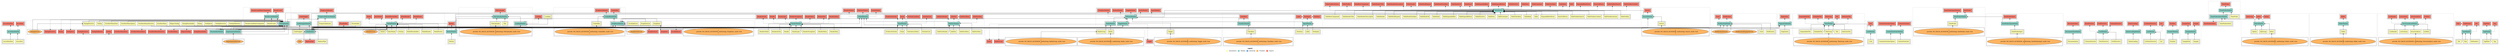 digraph dependencies { node [shape="rect", style="filled", colorscheme=set312]; ranksep=0.4; compound=false; remincross=true; splines=true; splines=ortho; rankdir=LR; rankdir=TB; rankdir=BT; label=<<table BORDER="0"> <tr> <td colspan="5" align="center"><b>Legend</b></td> </tr> <tr> <td> <table BORDER="0"> <tr> <td bgcolor="#ffffb3" width="20"></td> <td>  Declarations</td> </tr> </table> </td> <td> <table BORDER="0"> <tr> <td bgcolor="#8dd3c7" width="20"></td> <td>  Module</td> </tr> </table> </td> <td> <table BORDER="0"> <tr> <td bgcolor="#80b1d3" width="20"></td> <td>  Bootstrap</td> </tr> </table> </td> <td> <table BORDER="0"> <tr> <td bgcolor="#fdb462" width="20"></td> <td>  Providers</td> </tr> </table> </td> <td> <table BORDER="0"> <tr> <td bgcolor="#fb8072" width="20"></td> <td>  Exports</td> </tr> </table> </td> </tr></table>>; ratio=compress; fontname="sans-serif";  subgraph "cluster_AccordionModule" { label=""; style="dotted";node [shape="folder", fillcolor=1]; subgraph cluster_AccordionModule_declarations { style="solid";node [style="filled", shape="rect"]; node [fillcolor=2]; "Accordion"; node [fillcolor=2]; "AccordionItem"; }  "Accordion" -> "AccordionModule" [style="solid", lhead="cluster_AccordionModule" ltail="cluster_AccordionModule_declarations"]; subgraph "cluster_AccordionModule_Accordion_providers" { style="solid";  }  "AccordionItem" -> "AccordionModule" [style="solid", lhead="cluster_AccordionModule" ltail="cluster_AccordionModule_declarations"]; subgraph "cluster_AccordionModule_AccordionItem_providers" { style="solid";  }    subgraph cluster_AccordionModule_imports { style="solid"; node [style="filled", fillcolor=1, shape="rect"];   }     subgraph cluster_AccordionModule_exports { style="solid";node [style="filled", fillcolor=4, shape="rect"];"Accordion " [label="Accordion ", shape="rect"]"AccordionItem " [label="AccordionItem ", shape="rect"]}  "AccordionModule" -> "Accordion " [style="dashed", ltail="cluster_AccordionModule" lhead="cluster_AccordionModule_exports"];  "AccordionModule" -> "AccordionItem " [style="dashed", ltail="cluster_AccordionModule" lhead="cluster_AccordionModule_exports"];    subgraph cluster_AccordionModule_bootstrap { style="solid"; node [style="filled", fillcolor=5, shape="rect"];  }    subgraph cluster_AccordionModule_providers { style="solid"; node [style="filled", fillcolor=6, shape="rect"];   }     }  subgraph "cluster_BreadcrumbModule" { label=""; style="dotted";node [shape="folder", fillcolor=1]; subgraph cluster_BreadcrumbModule_declarations { style="solid";node [style="filled", shape="rect"]; node [fillcolor=2]; "Breadcrumb"; node [fillcolor=2]; "BreadcrumbItemComponent"; }  "Breadcrumb" -> "BreadcrumbModule" [style="solid", lhead="cluster_BreadcrumbModule" ltail="cluster_BreadcrumbModule_declarations"]; subgraph "cluster_BreadcrumbModule_Breadcrumb_providers" { style="solid";  }  "BreadcrumbItemComponent" -> "BreadcrumbModule" [style="solid", lhead="cluster_BreadcrumbModule" ltail="cluster_BreadcrumbModule_declarations"]; subgraph "cluster_BreadcrumbModule_BreadcrumbItemComponent_providers" { style="solid";  }    subgraph cluster_BreadcrumbModule_imports { style="solid"; node [style="filled", fillcolor=1, shape="rect"];    "DialogModule" [label="DialogModule", shape="folder"];   }    "DialogModule" -> "BreadcrumbModule" [lhead="cluster_BreadcrumbModule", ltail="cluster_BreadcrumbModule_imports"];     subgraph cluster_BreadcrumbModule_exports { style="solid";node [style="filled", fillcolor=4, shape="rect"];"Breadcrumb " [label="Breadcrumb ", shape="rect"]"BreadcrumbItemComponent " [label="BreadcrumbItemComponent ", shape="rect"]}  "BreadcrumbModule" -> "Breadcrumb " [style="dashed", ltail="cluster_BreadcrumbModule" lhead="cluster_BreadcrumbModule_exports"];  "BreadcrumbModule" -> "BreadcrumbItemComponent " [style="dashed", ltail="cluster_BreadcrumbModule" lhead="cluster_BreadcrumbModule_exports"];    subgraph cluster_BreadcrumbModule_bootstrap { style="solid"; node [style="filled", fillcolor=5, shape="rect"];  }    subgraph cluster_BreadcrumbModule_providers { style="solid"; node [style="filled", fillcolor=6, shape="rect"];   }     }  subgraph "cluster_ButtonModule" { label=""; style="dotted";node [shape="folder", fillcolor=1]; subgraph cluster_ButtonModule_declarations { style="solid";node [style="filled", shape="rect"]; node [fillcolor=2]; "Button"; }  "Button" -> "ButtonModule" [style="solid", lhead="cluster_ButtonModule" ltail="cluster_ButtonModule_declarations"]; subgraph "cluster_ButtonModule_Button_providers" { style="solid";  }    subgraph cluster_ButtonModule_imports { style="solid"; node [style="filled", fillcolor=1, shape="rect"];   }     subgraph cluster_ButtonModule_exports { style="solid";node [style="filled", fillcolor=4, shape="rect"];"Button " [label="Button ", shape="rect"]}  "ButtonModule" -> "Button " [style="dashed", ltail="cluster_ButtonModule" lhead="cluster_ButtonModule_exports"];    subgraph cluster_ButtonModule_bootstrap { style="solid"; node [style="filled", fillcolor=5, shape="rect"];  }    subgraph cluster_ButtonModule_providers { style="solid"; node [style="filled", fillcolor=6, shape="rect"];   }     }  subgraph "cluster_CheckboxModule" { label=""; style="dotted";node [shape="folder", fillcolor=1]; subgraph cluster_CheckboxModule_declarations { style="solid";node [style="filled", shape="rect"]; node [fillcolor=2]; "Checkbox"; }  "Checkbox" -> "CheckboxModule" [style="solid", lhead="cluster_CheckboxModule" ltail="cluster_CheckboxModule_declarations"]; subgraph "cluster_CheckboxModule_Checkbox_providers" { style="solid";  node [fillcolor=6, shape="oval", style="filled"]; "{
    provide: NG_VALUE_ACCESSOR, useExisting: Checkbox, multi: true
}" -> "Checkbox" [lhead="cluster_CheckboxModule_declarations" ltail="cluster_CheckboxModule_Checkbox_providers"];  }    subgraph cluster_CheckboxModule_imports { style="solid"; node [style="filled", fillcolor=1, shape="rect"];   }     subgraph cluster_CheckboxModule_exports { style="solid";node [style="filled", fillcolor=4, shape="rect"];"Checkbox " [label="Checkbox ", shape="rect"]}  "CheckboxModule" -> "Checkbox " [style="dashed", ltail="cluster_CheckboxModule" lhead="cluster_CheckboxModule_exports"];    subgraph cluster_CheckboxModule_bootstrap { style="solid"; node [style="filled", fillcolor=5, shape="rect"];  }    subgraph cluster_CheckboxModule_providers { style="solid"; node [style="filled", fillcolor=6, shape="rect"];   }     }  subgraph "cluster_CodeSnippetModule" { label=""; style="dotted";node [shape="folder", fillcolor=1]; subgraph cluster_CodeSnippetModule_declarations { style="solid";node [style="filled", shape="rect"]; node [fillcolor=2]; "CodeSnippet"; }  "CodeSnippet" -> "CodeSnippetModule" [style="solid", lhead="cluster_CodeSnippetModule" ltail="cluster_CodeSnippetModule_declarations"]; subgraph "cluster_CodeSnippetModule_CodeSnippet_providers" { style="solid";  }    subgraph cluster_CodeSnippetModule_imports { style="solid"; node [style="filled", fillcolor=1, shape="rect"];    "I18nModule" [label="I18nModule", shape="folder"];   }    "I18nModule" -> "CodeSnippetModule" [lhead="cluster_CodeSnippetModule", ltail="cluster_CodeSnippetModule_imports"];     subgraph cluster_CodeSnippetModule_exports { style="solid";node [style="filled", fillcolor=4, shape="rect"];"CodeSnippet " [label="CodeSnippet ", shape="rect"]}  "CodeSnippetModule" -> "CodeSnippet " [style="dashed", ltail="cluster_CodeSnippetModule" lhead="cluster_CodeSnippetModule_exports"];    subgraph cluster_CodeSnippetModule_bootstrap { style="solid"; node [style="filled", fillcolor=5, shape="rect"];  }    subgraph cluster_CodeSnippetModule_providers { style="solid"; node [style="filled", fillcolor=6, shape="rect"];   }     }  subgraph "cluster_ComboBoxModule" { label=""; style="dotted";node [shape="folder", fillcolor=1]; subgraph cluster_ComboBoxModule_declarations { style="solid";node [style="filled", shape="rect"]; node [fillcolor=2]; "ComboBox"; }  "ComboBox" -> "ComboBoxModule" [style="solid", lhead="cluster_ComboBoxModule" ltail="cluster_ComboBoxModule_declarations"]; subgraph "cluster_ComboBoxModule_ComboBox_providers" { style="solid";  node [fillcolor=6, shape="oval", style="filled"]; "{
    provide: NG_VALUE_ACCESSOR, useExisting: ComboBox, multi: true
}" -> "ComboBox" [lhead="cluster_ComboBoxModule_declarations" ltail="cluster_ComboBoxModule_ComboBox_providers"];  }    subgraph cluster_ComboBoxModule_imports { style="solid"; node [style="filled", fillcolor=1, shape="rect"];    "DropdownModule" [label="DropdownModule", shape="folder"];   }    "DropdownModule" -> "ComboBoxModule" [lhead="cluster_ComboBoxModule", ltail="cluster_ComboBoxModule_imports"];     subgraph cluster_ComboBoxModule_exports { style="solid";node [style="filled", fillcolor=4, shape="rect"];"ComboBox " [label="ComboBox ", shape="rect"]"DropdownModule " [label="DropdownModule ", shape="rect"]}  "ComboBoxModule" -> "ComboBox " [style="dashed", ltail="cluster_ComboBoxModule" lhead="cluster_ComboBoxModule_exports"];  "ComboBoxModule" -> "DropdownModule " [style="dashed", ltail="cluster_ComboBoxModule" lhead="cluster_ComboBoxModule_exports"];    subgraph cluster_ComboBoxModule_bootstrap { style="solid"; node [style="filled", fillcolor=5, shape="rect"];  }    subgraph cluster_ComboBoxModule_providers { style="solid"; node [style="filled", fillcolor=6, shape="rect"];   }     }  subgraph "cluster_ContentSwitcherModule" { label=""; style="dotted";node [shape="folder", fillcolor=1]; subgraph cluster_ContentSwitcherModule_declarations { style="solid";node [style="filled", shape="rect"]; node [fillcolor=2]; "ContentSwitcher"; node [fillcolor=2]; "ContentSwitcherOption"; }  "ContentSwitcher" -> "ContentSwitcherModule" [style="solid", lhead="cluster_ContentSwitcherModule" ltail="cluster_ContentSwitcherModule_declarations"]; subgraph "cluster_ContentSwitcherModule_ContentSwitcher_providers" { style="solid";  }  "ContentSwitcherOption" -> "ContentSwitcherModule" [style="solid", lhead="cluster_ContentSwitcherModule" ltail="cluster_ContentSwitcherModule_declarations"]; subgraph "cluster_ContentSwitcherModule_ContentSwitcherOption_providers" { style="solid";  }    subgraph cluster_ContentSwitcherModule_imports { style="solid"; node [style="filled", fillcolor=1, shape="rect"];   }     subgraph cluster_ContentSwitcherModule_exports { style="solid";node [style="filled", fillcolor=4, shape="rect"];"ContentSwitcher " [label="ContentSwitcher ", shape="rect"]"ContentSwitcherOption " [label="ContentSwitcherOption ", shape="rect"]}  "ContentSwitcherModule" -> "ContentSwitcher " [style="dashed", ltail="cluster_ContentSwitcherModule" lhead="cluster_ContentSwitcherModule_exports"];  "ContentSwitcherModule" -> "ContentSwitcherOption " [style="dashed", ltail="cluster_ContentSwitcherModule" lhead="cluster_ContentSwitcherModule_exports"];    subgraph cluster_ContentSwitcherModule_bootstrap { style="solid"; node [style="filled", fillcolor=5, shape="rect"];  }    subgraph cluster_ContentSwitcherModule_providers { style="solid"; node [style="filled", fillcolor=6, shape="rect"];   }     }  subgraph "cluster_DatePickerInputModule" { label=""; style="dotted";node [shape="folder", fillcolor=1]; subgraph cluster_DatePickerInputModule_declarations { style="solid";node [style="filled", shape="rect"]; node [fillcolor=2]; "DatePickerInput"; }  "DatePickerInput" -> "DatePickerInputModule" [style="solid", lhead="cluster_DatePickerInputModule" ltail="cluster_DatePickerInputModule_declarations"]; subgraph "cluster_DatePickerInputModule_DatePickerInput_providers" { style="solid";  node [fillcolor=6, shape="oval", style="filled"]; "{
    provide: NG_VALUE_ACCESSOR, useExisting: DatePickerInput, multi: true
}" -> "DatePickerInput" [lhead="cluster_DatePickerInputModule_declarations" ltail="cluster_DatePickerInputModule_DatePickerInput_providers"];  }    subgraph cluster_DatePickerInputModule_imports { style="solid"; node [style="filled", fillcolor=1, shape="rect"];   }     subgraph cluster_DatePickerInputModule_exports { style="solid";node [style="filled", fillcolor=4, shape="rect"];"DatePickerInput " [label="DatePickerInput ", shape="rect"]}  "DatePickerInputModule" -> "DatePickerInput " [style="dashed", ltail="cluster_DatePickerInputModule" lhead="cluster_DatePickerInputModule_exports"];    subgraph cluster_DatePickerInputModule_bootstrap { style="solid"; node [style="filled", fillcolor=5, shape="rect"];  }    subgraph cluster_DatePickerInputModule_providers { style="solid"; node [style="filled", fillcolor=6, shape="rect"];   }     }  subgraph "cluster_DatePickerModule" { label=""; style="dotted";node [shape="folder", fillcolor=1]; subgraph cluster_DatePickerModule_declarations { style="solid";node [style="filled", shape="rect"]; node [fillcolor=2]; "DatePicker"; }  "DatePicker" -> "DatePickerModule" [style="solid", lhead="cluster_DatePickerModule" ltail="cluster_DatePickerModule_declarations"]; subgraph "cluster_DatePickerModule_DatePicker_providers" { style="solid";  node [fillcolor=6, shape="oval", style="filled"]; "{
    provide: NG_VALUE_ACCESSOR, useExisting: DatePicker, multi: true
}" -> "DatePicker" [lhead="cluster_DatePickerModule_declarations" ltail="cluster_DatePickerModule_DatePicker_providers"];  }    subgraph cluster_DatePickerModule_imports { style="solid"; node [style="filled", fillcolor=1, shape="rect"];    "DatePickerInputModule" [label="DatePickerInputModule", shape="folder"];   }    "DatePickerInputModule" -> "DatePickerModule" [lhead="cluster_DatePickerModule", ltail="cluster_DatePickerModule_imports"];     subgraph cluster_DatePickerModule_exports { style="solid";node [style="filled", fillcolor=4, shape="rect"];"DatePicker " [label="DatePicker ", shape="rect"]"DatePickerInputModule " [label="DatePickerInputModule ", shape="rect"]}  "DatePickerModule" -> "DatePicker " [style="dashed", ltail="cluster_DatePickerModule" lhead="cluster_DatePickerModule_exports"];  "DatePickerModule" -> "DatePickerInputModule " [style="dashed", ltail="cluster_DatePickerModule" lhead="cluster_DatePickerModule_exports"];    subgraph cluster_DatePickerModule_bootstrap { style="solid"; node [style="filled", fillcolor=5, shape="rect"];  }    subgraph cluster_DatePickerModule_providers { style="solid"; node [style="filled", fillcolor=6, shape="rect"];   }     }  subgraph "cluster_DialogModule" { label=""; style="dotted";node [shape="folder", fillcolor=1]; subgraph cluster_DialogModule_declarations { style="solid";node [style="filled", shape="rect"]; node [fillcolor=2]; "Dialog"; node [fillcolor=2]; "DialogDirective"; node [fillcolor=2]; "DialogPlaceholder"; node [fillcolor=2]; "EllipsisTooltip"; node [fillcolor=2]; "OverflowMenu"; node [fillcolor=2]; "OverflowMenuDirective"; node [fillcolor=2]; "OverflowMenuOption"; node [fillcolor=2]; "OverflowMenuPane"; node [fillcolor=2]; "Tooltip"; node [fillcolor=2]; "TooltipDefinition"; node [fillcolor=2]; "TooltipDirective"; node [fillcolor=2]; "TooltipIcon"; }  "Dialog" -> "DialogModule" [style="solid", lhead="cluster_DialogModule" ltail="cluster_DialogModule_declarations"]; subgraph "cluster_DialogModule_Dialog_providers" { style="solid";  }  "DialogDirective" -> "DialogModule" [style="solid", lhead="cluster_DialogModule" ltail="cluster_DialogModule_declarations"]; subgraph "cluster_DialogModule_DialogDirective_providers" { style="solid";  node [fillcolor=6, shape="oval", style="filled"]; "DialogService" -> "DialogDirective" [lhead="cluster_DialogModule_declarations" ltail="cluster_DialogModule_DialogDirective_providers"];  }  "DialogPlaceholder" -> "DialogModule" [style="solid", lhead="cluster_DialogModule" ltail="cluster_DialogModule_declarations"]; subgraph "cluster_DialogModule_DialogPlaceholder_providers" { style="solid";  }  "EllipsisTooltip" -> "DialogModule" [style="solid", lhead="cluster_DialogModule" ltail="cluster_DialogModule_declarations"]; subgraph "cluster_DialogModule_EllipsisTooltip_providers" { style="solid";  }  "OverflowMenu" -> "DialogModule" [style="solid", lhead="cluster_DialogModule" ltail="cluster_DialogModule_declarations"]; subgraph "cluster_DialogModule_OverflowMenu_providers" { style="solid";  }  "OverflowMenuDirective" -> "DialogModule" [style="solid", lhead="cluster_DialogModule" ltail="cluster_DialogModule_declarations"]; subgraph "cluster_DialogModule_OverflowMenuDirective_providers" { style="solid";  }  "OverflowMenuOption" -> "DialogModule" [style="solid", lhead="cluster_DialogModule" ltail="cluster_DialogModule_declarations"]; subgraph "cluster_DialogModule_OverflowMenuOption_providers" { style="solid";  }  "OverflowMenuPane" -> "DialogModule" [style="solid", lhead="cluster_DialogModule" ltail="cluster_DialogModule_declarations"]; subgraph "cluster_DialogModule_OverflowMenuPane_providers" { style="solid";  }  "Tooltip" -> "DialogModule" [style="solid", lhead="cluster_DialogModule" ltail="cluster_DialogModule_declarations"]; subgraph "cluster_DialogModule_Tooltip_providers" { style="solid";  }  "TooltipDefinition" -> "DialogModule" [style="solid", lhead="cluster_DialogModule" ltail="cluster_DialogModule_declarations"]; subgraph "cluster_DialogModule_TooltipDefinition_providers" { style="solid";  }  "TooltipDirective" -> "DialogModule" [style="solid", lhead="cluster_DialogModule" ltail="cluster_DialogModule_declarations"]; subgraph "cluster_DialogModule_TooltipDirective_providers" { style="solid";  }  "TooltipIcon" -> "DialogModule" [style="solid", lhead="cluster_DialogModule" ltail="cluster_DialogModule_declarations"]; subgraph "cluster_DialogModule_TooltipIcon_providers" { style="solid";  }    subgraph cluster_DialogModule_imports { style="solid"; node [style="filled", fillcolor=1, shape="rect"];    "ExperimentalModule" [label="ExperimentalModule", shape="folder"];    "I18nModule" [label="I18nModule", shape="folder"];    "PlaceholderModule" [label="PlaceholderModule", shape="folder"];   }    "ExperimentalModule" -> "DialogModule" [lhead="cluster_DialogModule", ltail="cluster_DialogModule_imports"];    "I18nModule" -> "DialogModule" [lhead="cluster_DialogModule", ltail="cluster_DialogModule_imports"];    "PlaceholderModule" -> "DialogModule" [lhead="cluster_DialogModule", ltail="cluster_DialogModule_imports"];     subgraph cluster_DialogModule_exports { style="solid";node [style="filled", fillcolor=4, shape="rect"];"Dialog " [label="Dialog ", shape="rect"]"DialogDirective " [label="DialogDirective ", shape="rect"]"DialogPlaceholder " [label="DialogPlaceholder ", shape="rect"]"EllipsisTooltip " [label="EllipsisTooltip ", shape="rect"]"OverflowMenu " [label="OverflowMenu ", shape="rect"]"OverflowMenuDirective " [label="OverflowMenuDirective ", shape="rect"]"OverflowMenuOption " [label="OverflowMenuOption ", shape="rect"]"OverflowMenuPane " [label="OverflowMenuPane ", shape="rect"]"Tooltip " [label="Tooltip ", shape="rect"]"TooltipDefinition " [label="TooltipDefinition ", shape="rect"]"TooltipDirective " [label="TooltipDirective ", shape="rect"]"TooltipIcon " [label="TooltipIcon ", shape="rect"]}  "DialogModule" -> "Dialog " [style="dashed", ltail="cluster_DialogModule" lhead="cluster_DialogModule_exports"];  "DialogModule" -> "DialogDirective " [style="dashed", ltail="cluster_DialogModule" lhead="cluster_DialogModule_exports"];  "DialogModule" -> "DialogPlaceholder " [style="dashed", ltail="cluster_DialogModule" lhead="cluster_DialogModule_exports"];  "DialogModule" -> "EllipsisTooltip " [style="dashed", ltail="cluster_DialogModule" lhead="cluster_DialogModule_exports"];  "DialogModule" -> "OverflowMenu " [style="dashed", ltail="cluster_DialogModule" lhead="cluster_DialogModule_exports"];  "DialogModule" -> "OverflowMenuDirective " [style="dashed", ltail="cluster_DialogModule" lhead="cluster_DialogModule_exports"];  "DialogModule" -> "OverflowMenuOption " [style="dashed", ltail="cluster_DialogModule" lhead="cluster_DialogModule_exports"];  "DialogModule" -> "OverflowMenuPane " [style="dashed", ltail="cluster_DialogModule" lhead="cluster_DialogModule_exports"];  "DialogModule" -> "Tooltip " [style="dashed", ltail="cluster_DialogModule" lhead="cluster_DialogModule_exports"];  "DialogModule" -> "TooltipDefinition " [style="dashed", ltail="cluster_DialogModule" lhead="cluster_DialogModule_exports"];  "DialogModule" -> "TooltipDirective " [style="dashed", ltail="cluster_DialogModule" lhead="cluster_DialogModule_exports"];  "DialogModule" -> "TooltipIcon " [style="dashed", ltail="cluster_DialogModule" lhead="cluster_DialogModule_exports"];    subgraph cluster_DialogModule_bootstrap { style="solid"; node [style="filled", fillcolor=5, shape="rect"];  }    subgraph cluster_DialogModule_providers { style="solid"; node [style="filled", fillcolor=6, shape="rect"];    "DialogService" [label="DialogService", shape="oval"];   }    "DialogService" -> "DialogModule" [lhead="cluster_DialogModule", ltail="cluster_DialogModule_providers"];     }  subgraph "cluster_DocumentationModule" { label=""; style="dotted";node [shape="folder", fillcolor=1]; subgraph cluster_DocumentationModule_declarations { style="solid";node [style="filled", shape="rect"]; node [fillcolor=2]; "Documentation"; }  "Documentation" -> "DocumentationModule" [style="solid", lhead="cluster_DocumentationModule" ltail="cluster_DocumentationModule_declarations"]; subgraph "cluster_DocumentationModule_Documentation_providers" { style="solid";  }    subgraph cluster_DocumentationModule_imports { style="solid"; node [style="filled", fillcolor=1, shape="rect"];   }     subgraph cluster_DocumentationModule_exports { style="solid";node [style="filled", fillcolor=4, shape="rect"];"Documentation " [label="Documentation ", shape="rect"]}  "DocumentationModule" -> "Documentation " [style="dashed", ltail="cluster_DocumentationModule" lhead="cluster_DocumentationModule_exports"];    subgraph cluster_DocumentationModule_bootstrap { style="solid"; node [style="filled", fillcolor=5, shape="rect"];  }    subgraph cluster_DocumentationModule_providers { style="solid"; node [style="filled", fillcolor=6, shape="rect"];   }     }  subgraph "cluster_DropdownModule" { label=""; style="dotted";node [shape="folder", fillcolor=1]; subgraph cluster_DropdownModule_declarations { style="solid";node [style="filled", shape="rect"]; node [fillcolor=2]; "Dropdown"; node [fillcolor=2]; "DropdownList"; node [fillcolor=2]; "ScrollableList"; }  "Dropdown" -> "DropdownModule" [style="solid", lhead="cluster_DropdownModule" ltail="cluster_DropdownModule_declarations"]; subgraph "cluster_DropdownModule_Dropdown_providers" { style="solid";  node [fillcolor=6, shape="oval", style="filled"]; "{
    provide: NG_VALUE_ACCESSOR, useExisting: Dropdown, multi: true
}" -> "Dropdown" [lhead="cluster_DropdownModule_declarations" ltail="cluster_DropdownModule_Dropdown_providers"];  }  "DropdownList" -> "DropdownModule" [style="solid", lhead="cluster_DropdownModule" ltail="cluster_DropdownModule_declarations"]; subgraph "cluster_DropdownModule_DropdownList_providers" { style="solid";  }  "ScrollableList" -> "DropdownModule" [style="solid", lhead="cluster_DropdownModule" ltail="cluster_DropdownModule_declarations"]; subgraph "cluster_DropdownModule_ScrollableList_providers" { style="solid";  }    subgraph cluster_DropdownModule_imports { style="solid"; node [style="filled", fillcolor=1, shape="rect"];    "I18nModule" [label="I18nModule", shape="folder"];    "PlaceholderModule" [label="PlaceholderModule", shape="folder"];   }    "I18nModule" -> "DropdownModule" [lhead="cluster_DropdownModule", ltail="cluster_DropdownModule_imports"];    "PlaceholderModule" -> "DropdownModule" [lhead="cluster_DropdownModule", ltail="cluster_DropdownModule_imports"];     subgraph cluster_DropdownModule_exports { style="solid";node [style="filled", fillcolor=4, shape="rect"];"Dropdown " [label="Dropdown ", shape="rect"]"DropdownList " [label="DropdownList ", shape="rect"]"ScrollableList " [label="ScrollableList ", shape="rect"]}  "DropdownModule" -> "Dropdown " [style="dashed", ltail="cluster_DropdownModule" lhead="cluster_DropdownModule_exports"];  "DropdownModule" -> "DropdownList " [style="dashed", ltail="cluster_DropdownModule" lhead="cluster_DropdownModule_exports"];  "DropdownModule" -> "ScrollableList " [style="dashed", ltail="cluster_DropdownModule" lhead="cluster_DropdownModule_exports"];    subgraph cluster_DropdownModule_bootstrap { style="solid"; node [style="filled", fillcolor=5, shape="rect"];  }    subgraph cluster_DropdownModule_providers { style="solid"; node [style="filled", fillcolor=6, shape="rect"];    "DropdownService" [label="DropdownService", shape="oval"];   }    "DropdownService" -> "DropdownModule" [lhead="cluster_DropdownModule", ltail="cluster_DropdownModule_providers"];     }  subgraph "cluster_ExperimentalModule" { label=""; style="dotted";node [shape="folder", fillcolor=1]; subgraph cluster_ExperimentalModule_declarations { style="solid";node [style="filled", shape="rect"]; }    subgraph cluster_ExperimentalModule_imports { style="solid"; node [style="filled", fillcolor=1, shape="rect"];   }     subgraph cluster_ExperimentalModule_exports { style="solid";node [style="filled", fillcolor=4, shape="rect"];}    subgraph cluster_ExperimentalModule_bootstrap { style="solid"; node [style="filled", fillcolor=5, shape="rect"];  }    subgraph cluster_ExperimentalModule_providers { style="solid"; node [style="filled", fillcolor=6, shape="rect"];    "ExperimentalService" [label="ExperimentalService", shape="oval"];   }    "ExperimentalService" -> "ExperimentalModule" [lhead="cluster_ExperimentalModule", ltail="cluster_ExperimentalModule_providers"];     }  subgraph "cluster_FileUploaderModule" { label=""; style="dotted";node [shape="folder", fillcolor=1]; subgraph cluster_FileUploaderModule_declarations { style="solid";node [style="filled", shape="rect"]; node [fillcolor=2]; "File"; node [fillcolor=2]; "FileUploader"; }  "File" -> "FileUploaderModule" [style="solid", lhead="cluster_FileUploaderModule" ltail="cluster_FileUploaderModule_declarations"]; subgraph "cluster_FileUploaderModule_File_providers" { style="solid";  }  "FileUploader" -> "FileUploaderModule" [style="solid", lhead="cluster_FileUploaderModule" ltail="cluster_FileUploaderModule_declarations"]; subgraph "cluster_FileUploaderModule_FileUploader_providers" { style="solid";  node [fillcolor=6, shape="oval", style="filled"]; "{
    provide: NG_VALUE_ACCESSOR, useExisting: FileUploader, multi: true
}" -> "FileUploader" [lhead="cluster_FileUploaderModule_declarations" ltail="cluster_FileUploaderModule_FileUploader_providers"];  }    subgraph cluster_FileUploaderModule_imports { style="solid"; node [style="filled", fillcolor=1, shape="rect"];    "ButtonModule" [label="ButtonModule", shape="folder"];    "LoadingModule" [label="LoadingModule", shape="folder"];   }    "ButtonModule" -> "FileUploaderModule" [lhead="cluster_FileUploaderModule", ltail="cluster_FileUploaderModule_imports"];    "LoadingModule" -> "FileUploaderModule" [lhead="cluster_FileUploaderModule", ltail="cluster_FileUploaderModule_imports"];     subgraph cluster_FileUploaderModule_exports { style="solid";node [style="filled", fillcolor=4, shape="rect"];"FileUploader " [label="FileUploader ", shape="rect"]}  "FileUploaderModule" -> "FileUploader " [style="dashed", ltail="cluster_FileUploaderModule" lhead="cluster_FileUploaderModule_exports"];    subgraph cluster_FileUploaderModule_bootstrap { style="solid"; node [style="filled", fillcolor=5, shape="rect"];  }    subgraph cluster_FileUploaderModule_providers { style="solid"; node [style="filled", fillcolor=6, shape="rect"];   }     }  subgraph "cluster_GridModule" { label=""; style="dotted";node [shape="folder", fillcolor=1]; subgraph cluster_GridModule_declarations { style="solid";node [style="filled", shape="rect"]; node [fillcolor=2]; "ColumnDirective"; node [fillcolor=2]; "GridDirective"; node [fillcolor=2]; "RowDirective"; }  "ColumnDirective" -> "GridModule" [style="solid", lhead="cluster_GridModule" ltail="cluster_GridModule_declarations"]; subgraph "cluster_GridModule_ColumnDirective_providers" { style="solid";  }  "GridDirective" -> "GridModule" [style="solid", lhead="cluster_GridModule" ltail="cluster_GridModule_declarations"]; subgraph "cluster_GridModule_GridDirective_providers" { style="solid";  }  "RowDirective" -> "GridModule" [style="solid", lhead="cluster_GridModule" ltail="cluster_GridModule_declarations"]; subgraph "cluster_GridModule_RowDirective_providers" { style="solid";  }    subgraph cluster_GridModule_imports { style="solid"; node [style="filled", fillcolor=1, shape="rect"];   }     subgraph cluster_GridModule_exports { style="solid";node [style="filled", fillcolor=4, shape="rect"];"ColumnDirective " [label="ColumnDirective ", shape="rect"]"GridDirective " [label="GridDirective ", shape="rect"]"RowDirective " [label="RowDirective ", shape="rect"]}  "GridModule" -> "ColumnDirective " [style="dashed", ltail="cluster_GridModule" lhead="cluster_GridModule_exports"];  "GridModule" -> "GridDirective " [style="dashed", ltail="cluster_GridModule" lhead="cluster_GridModule_exports"];  "GridModule" -> "RowDirective " [style="dashed", ltail="cluster_GridModule" lhead="cluster_GridModule_exports"];    subgraph cluster_GridModule_bootstrap { style="solid"; node [style="filled", fillcolor=5, shape="rect"];  }    subgraph cluster_GridModule_providers { style="solid"; node [style="filled", fillcolor=6, shape="rect"];   }     }  subgraph "cluster_HeaderModule" { label=""; style="dotted";node [shape="folder", fillcolor=1]; subgraph cluster_HeaderModule_declarations { style="solid";node [style="filled", shape="rect"]; node [fillcolor=2]; "Hamburger"; node [fillcolor=2]; "Header"; node [fillcolor=2]; "HeaderAction"; node [fillcolor=2]; "HeaderGlobal"; node [fillcolor=2]; "HeaderItem"; node [fillcolor=2]; "HeaderMenu"; node [fillcolor=2]; "HeaderNavigation"; }  "Hamburger" -> "HeaderModule" [style="solid", lhead="cluster_HeaderModule" ltail="cluster_HeaderModule_declarations"]; subgraph "cluster_HeaderModule_Hamburger_providers" { style="solid";  }  "Header" -> "HeaderModule" [style="solid", lhead="cluster_HeaderModule" ltail="cluster_HeaderModule_declarations"]; subgraph "cluster_HeaderModule_Header_providers" { style="solid";  }  "HeaderAction" -> "HeaderModule" [style="solid", lhead="cluster_HeaderModule" ltail="cluster_HeaderModule_declarations"]; subgraph "cluster_HeaderModule_HeaderAction_providers" { style="solid";  }  "HeaderGlobal" -> "HeaderModule" [style="solid", lhead="cluster_HeaderModule" ltail="cluster_HeaderModule_declarations"]; subgraph "cluster_HeaderModule_HeaderGlobal_providers" { style="solid";  }  "HeaderItem" -> "HeaderModule" [style="solid", lhead="cluster_HeaderModule" ltail="cluster_HeaderModule_declarations"]; subgraph "cluster_HeaderModule_HeaderItem_providers" { style="solid";  }  "HeaderMenu" -> "HeaderModule" [style="solid", lhead="cluster_HeaderModule" ltail="cluster_HeaderModule_declarations"]; subgraph "cluster_HeaderModule_HeaderMenu_providers" { style="solid";  }  "HeaderNavigation" -> "HeaderModule" [style="solid", lhead="cluster_HeaderModule" ltail="cluster_HeaderModule_declarations"]; subgraph "cluster_HeaderModule_HeaderNavigation_providers" { style="solid";  }    subgraph cluster_HeaderModule_imports { style="solid"; node [style="filled", fillcolor=1, shape="rect"];    "I18nModule" [label="I18nModule", shape="folder"];   }    "I18nModule" -> "HeaderModule" [lhead="cluster_HeaderModule", ltail="cluster_HeaderModule_imports"];     subgraph cluster_HeaderModule_exports { style="solid";node [style="filled", fillcolor=4, shape="rect"];"Hamburger " [label="Hamburger ", shape="rect"]"Header " [label="Header ", shape="rect"]"HeaderAction " [label="HeaderAction ", shape="rect"]"HeaderGlobal " [label="HeaderGlobal ", shape="rect"]"HeaderItem " [label="HeaderItem ", shape="rect"]"HeaderMenu " [label="HeaderMenu ", shape="rect"]"HeaderNavigation " [label="HeaderNavigation ", shape="rect"]}  "HeaderModule" -> "Hamburger " [style="dashed", ltail="cluster_HeaderModule" lhead="cluster_HeaderModule_exports"];  "HeaderModule" -> "Header " [style="dashed", ltail="cluster_HeaderModule" lhead="cluster_HeaderModule_exports"];  "HeaderModule" -> "HeaderAction " [style="dashed", ltail="cluster_HeaderModule" lhead="cluster_HeaderModule_exports"];  "HeaderModule" -> "HeaderGlobal " [style="dashed", ltail="cluster_HeaderModule" lhead="cluster_HeaderModule_exports"];  "HeaderModule" -> "HeaderItem " [style="dashed", ltail="cluster_HeaderModule" lhead="cluster_HeaderModule_exports"];  "HeaderModule" -> "HeaderMenu " [style="dashed", ltail="cluster_HeaderModule" lhead="cluster_HeaderModule_exports"];  "HeaderModule" -> "HeaderNavigation " [style="dashed", ltail="cluster_HeaderModule" lhead="cluster_HeaderModule_exports"];    subgraph cluster_HeaderModule_bootstrap { style="solid"; node [style="filled", fillcolor=5, shape="rect"];  }    subgraph cluster_HeaderModule_providers { style="solid"; node [style="filled", fillcolor=6, shape="rect"];   }     }  subgraph "cluster_I18nModule" { label=""; style="dotted";node [shape="folder", fillcolor=1]; subgraph cluster_I18nModule_declarations { style="solid";node [style="filled", shape="rect"]; node [fillcolor=2]; "ReplacePipe"; }  "ReplacePipe" -> "I18nModule" [style="solid", lhead="cluster_I18nModule" ltail="cluster_I18nModule_declarations"]; subgraph "cluster_I18nModule_ReplacePipe_providers" { style="solid";  }    subgraph cluster_I18nModule_imports { style="solid"; node [style="filled", fillcolor=1, shape="rect"];   }     subgraph cluster_I18nModule_exports { style="solid";node [style="filled", fillcolor=4, shape="rect"];"ReplacePipe " [label="ReplacePipe ", shape="rect"]}  "I18nModule" -> "ReplacePipe " [style="dashed", ltail="cluster_I18nModule" lhead="cluster_I18nModule_exports"];    subgraph cluster_I18nModule_bootstrap { style="solid"; node [style="filled", fillcolor=5, shape="rect"];  }    subgraph cluster_I18nModule_providers { style="solid"; node [style="filled", fillcolor=6, shape="rect"];    "I18n" [label="I18n", shape="oval"];   }    "I18n" -> "I18nModule" [lhead="cluster_I18nModule", ltail="cluster_I18nModule_providers"];     }  subgraph "cluster_InlineLoadingModule" { label=""; style="dotted";node [shape="folder", fillcolor=1]; subgraph cluster_InlineLoadingModule_declarations { style="solid";node [style="filled", shape="rect"]; node [fillcolor=2]; "InlineLoading"; }  "InlineLoading" -> "InlineLoadingModule" [style="solid", lhead="cluster_InlineLoadingModule" ltail="cluster_InlineLoadingModule_declarations"]; subgraph "cluster_InlineLoadingModule_InlineLoading_providers" { style="solid";  }    subgraph cluster_InlineLoadingModule_imports { style="solid"; node [style="filled", fillcolor=1, shape="rect"];   }     subgraph cluster_InlineLoadingModule_exports { style="solid";node [style="filled", fillcolor=4, shape="rect"];"InlineLoading " [label="InlineLoading ", shape="rect"]}  "InlineLoadingModule" -> "InlineLoading " [style="dashed", ltail="cluster_InlineLoadingModule" lhead="cluster_InlineLoadingModule_exports"];    subgraph cluster_InlineLoadingModule_bootstrap { style="solid"; node [style="filled", fillcolor=5, shape="rect"];  }    subgraph cluster_InlineLoadingModule_providers { style="solid"; node [style="filled", fillcolor=6, shape="rect"];   }     }  subgraph "cluster_InputModule" { label=""; style="dotted";node [shape="folder", fillcolor=1]; subgraph cluster_InputModule_declarations { style="solid";node [style="filled", shape="rect"]; node [fillcolor=2]; "Label"; node [fillcolor=2]; "TextArea"; node [fillcolor=2]; "TextInput"; }  "Label" -> "InputModule" [style="solid", lhead="cluster_InputModule" ltail="cluster_InputModule_declarations"]; subgraph "cluster_InputModule_Label_providers" { style="solid";  }  "TextArea" -> "InputModule" [style="solid", lhead="cluster_InputModule" ltail="cluster_InputModule_declarations"]; subgraph "cluster_InputModule_TextArea_providers" { style="solid";  }  "TextInput" -> "InputModule" [style="solid", lhead="cluster_InputModule" ltail="cluster_InputModule_declarations"]; subgraph "cluster_InputModule_TextInput_providers" { style="solid";  }    subgraph cluster_InputModule_imports { style="solid"; node [style="filled", fillcolor=1, shape="rect"];   }     subgraph cluster_InputModule_exports { style="solid";node [style="filled", fillcolor=4, shape="rect"];"Label " [label="Label ", shape="rect"]"TextArea " [label="TextArea ", shape="rect"]"TextInput " [label="TextInput ", shape="rect"]}  "InputModule" -> "Label " [style="dashed", ltail="cluster_InputModule" lhead="cluster_InputModule_exports"];  "InputModule" -> "TextArea " [style="dashed", ltail="cluster_InputModule" lhead="cluster_InputModule_exports"];  "InputModule" -> "TextInput " [style="dashed", ltail="cluster_InputModule" lhead="cluster_InputModule_exports"];    subgraph cluster_InputModule_bootstrap { style="solid"; node [style="filled", fillcolor=5, shape="rect"];  }    subgraph cluster_InputModule_providers { style="solid"; node [style="filled", fillcolor=6, shape="rect"];   }     }  subgraph "cluster_LinkModule" { label=""; style="dotted";node [shape="folder", fillcolor=1]; subgraph cluster_LinkModule_declarations { style="solid";node [style="filled", shape="rect"]; node [fillcolor=2]; "Link"; }  "Link" -> "LinkModule" [style="solid", lhead="cluster_LinkModule" ltail="cluster_LinkModule_declarations"]; subgraph "cluster_LinkModule_Link_providers" { style="solid";  }    subgraph cluster_LinkModule_imports { style="solid"; node [style="filled", fillcolor=1, shape="rect"];   }     subgraph cluster_LinkModule_exports { style="solid";node [style="filled", fillcolor=4, shape="rect"];"Link " [label="Link ", shape="rect"]}  "LinkModule" -> "Link " [style="dashed", ltail="cluster_LinkModule" lhead="cluster_LinkModule_exports"];    subgraph cluster_LinkModule_bootstrap { style="solid"; node [style="filled", fillcolor=5, shape="rect"];  }    subgraph cluster_LinkModule_providers { style="solid"; node [style="filled", fillcolor=6, shape="rect"];   }     }  subgraph "cluster_ListModule" { label=""; style="dotted";node [shape="folder", fillcolor=1]; subgraph cluster_ListModule_declarations { style="solid";node [style="filled", shape="rect"]; node [fillcolor=2]; "List"; node [fillcolor=2]; "ListItemDirective"; }  "List" -> "ListModule" [style="solid", lhead="cluster_ListModule" ltail="cluster_ListModule_declarations"]; subgraph "cluster_ListModule_List_providers" { style="solid";  }  "ListItemDirective" -> "ListModule" [style="solid", lhead="cluster_ListModule" ltail="cluster_ListModule_declarations"]; subgraph "cluster_ListModule_ListItemDirective_providers" { style="solid";  }    subgraph cluster_ListModule_imports { style="solid"; node [style="filled", fillcolor=1, shape="rect"];   }     subgraph cluster_ListModule_exports { style="solid";node [style="filled", fillcolor=4, shape="rect"];"List " [label="List ", shape="rect"]"ListItemDirective " [label="ListItemDirective ", shape="rect"]}  "ListModule" -> "List " [style="dashed", ltail="cluster_ListModule" lhead="cluster_ListModule_exports"];  "ListModule" -> "ListItemDirective " [style="dashed", ltail="cluster_ListModule" lhead="cluster_ListModule_exports"];    subgraph cluster_ListModule_bootstrap { style="solid"; node [style="filled", fillcolor=5, shape="rect"];  }    subgraph cluster_ListModule_providers { style="solid"; node [style="filled", fillcolor=6, shape="rect"];   }     }  subgraph "cluster_LoadingModule" { label=""; style="dotted";node [shape="folder", fillcolor=1]; subgraph cluster_LoadingModule_declarations { style="solid";node [style="filled", shape="rect"]; node [fillcolor=2]; "Loading"; }  "Loading" -> "LoadingModule" [style="solid", lhead="cluster_LoadingModule" ltail="cluster_LoadingModule_declarations"]; subgraph "cluster_LoadingModule_Loading_providers" { style="solid";  }    subgraph cluster_LoadingModule_imports { style="solid"; node [style="filled", fillcolor=1, shape="rect"];    "I18nModule" [label="I18nModule", shape="folder"];   }    "I18nModule" -> "LoadingModule" [lhead="cluster_LoadingModule", ltail="cluster_LoadingModule_imports"];     subgraph cluster_LoadingModule_exports { style="solid";node [style="filled", fillcolor=4, shape="rect"];"Loading " [label="Loading ", shape="rect"]}  "LoadingModule" -> "Loading " [style="dashed", ltail="cluster_LoadingModule" lhead="cluster_LoadingModule_exports"];    subgraph cluster_LoadingModule_bootstrap { style="solid"; node [style="filled", fillcolor=5, shape="rect"];  }    subgraph cluster_LoadingModule_providers { style="solid"; node [style="filled", fillcolor=6, shape="rect"];   }     }  subgraph "cluster_ModalModule" { label=""; style="dotted";node [shape="folder", fillcolor=1]; subgraph cluster_ModalModule_declarations { style="solid";node [style="filled", shape="rect"]; node [fillcolor=2]; "AlertModal"; node [fillcolor=2]; "Modal"; node [fillcolor=2]; "ModalFooter"; node [fillcolor=2]; "ModalHeader"; node [fillcolor=2]; "ModalPlaceholder"; node [fillcolor=2]; "Overlay"; }  "AlertModal" -> "ModalModule" [style="solid", lhead="cluster_ModalModule" ltail="cluster_ModalModule_declarations"]; subgraph "cluster_ModalModule_AlertModal_providers" { style="solid";  }  "Modal" -> "ModalModule" [style="solid", lhead="cluster_ModalModule" ltail="cluster_ModalModule_declarations"]; subgraph "cluster_ModalModule_Modal_providers" { style="solid";  }  "ModalFooter" -> "ModalModule" [style="solid", lhead="cluster_ModalModule" ltail="cluster_ModalModule_declarations"]; subgraph "cluster_ModalModule_ModalFooter_providers" { style="solid";  }  "ModalHeader" -> "ModalModule" [style="solid", lhead="cluster_ModalModule" ltail="cluster_ModalModule_declarations"]; subgraph "cluster_ModalModule_ModalHeader_providers" { style="solid";  }  "ModalPlaceholder" -> "ModalModule" [style="solid", lhead="cluster_ModalModule" ltail="cluster_ModalModule_declarations"]; subgraph "cluster_ModalModule_ModalPlaceholder_providers" { style="solid";  }  "Overlay" -> "ModalModule" [style="solid", lhead="cluster_ModalModule" ltail="cluster_ModalModule_declarations"]; subgraph "cluster_ModalModule_Overlay_providers" { style="solid";  }    subgraph cluster_ModalModule_imports { style="solid"; node [style="filled", fillcolor=1, shape="rect"];    "ButtonModule" [label="ButtonModule", shape="folder"];    "ExperimentalModule" [label="ExperimentalModule", shape="folder"];    "I18nModule" [label="I18nModule", shape="folder"];    "PlaceholderModule" [label="PlaceholderModule", shape="folder"];   }    "ButtonModule" -> "ModalModule" [lhead="cluster_ModalModule", ltail="cluster_ModalModule_imports"];    "ExperimentalModule" -> "ModalModule" [lhead="cluster_ModalModule", ltail="cluster_ModalModule_imports"];    "I18nModule" -> "ModalModule" [lhead="cluster_ModalModule", ltail="cluster_ModalModule_imports"];    "PlaceholderModule" -> "ModalModule" [lhead="cluster_ModalModule", ltail="cluster_ModalModule_imports"];     subgraph cluster_ModalModule_exports { style="solid";node [style="filled", fillcolor=4, shape="rect"];"AlertModal " [label="AlertModal ", shape="rect"]"Modal " [label="Modal ", shape="rect"]"ModalFooter " [label="ModalFooter ", shape="rect"]"ModalHeader " [label="ModalHeader ", shape="rect"]"ModalPlaceholder " [label="ModalPlaceholder ", shape="rect"]}  "ModalModule" -> "AlertModal " [style="dashed", ltail="cluster_ModalModule" lhead="cluster_ModalModule_exports"];  "ModalModule" -> "Modal " [style="dashed", ltail="cluster_ModalModule" lhead="cluster_ModalModule_exports"];  "ModalModule" -> "ModalFooter " [style="dashed", ltail="cluster_ModalModule" lhead="cluster_ModalModule_exports"];  "ModalModule" -> "ModalHeader " [style="dashed", ltail="cluster_ModalModule" lhead="cluster_ModalModule_exports"];  "ModalModule" -> "ModalPlaceholder " [style="dashed", ltail="cluster_ModalModule" lhead="cluster_ModalModule_exports"];    subgraph cluster_ModalModule_bootstrap { style="solid"; node [style="filled", fillcolor=5, shape="rect"];  }    subgraph cluster_ModalModule_providers { style="solid"; node [style="filled", fillcolor=6, shape="rect"];    "ModalService" [label="ModalService", shape="oval"];   }    "ModalService" -> "ModalModule" [lhead="cluster_ModalModule", ltail="cluster_ModalModule_providers"];     }  subgraph "cluster_NFormsModule" { label=""; style="dotted";node [shape="folder", fillcolor=1]; subgraph cluster_NFormsModule_declarations { style="solid";node [style="filled", shape="rect"]; }    subgraph cluster_NFormsModule_imports { style="solid"; node [style="filled", fillcolor=1, shape="rect"];    "ButtonModule" [label="ButtonModule", shape="folder"];    "CheckboxModule" [label="CheckboxModule", shape="folder"];    "InputModule" [label="InputModule", shape="folder"];    "RadioModule" [label="RadioModule", shape="folder"];    "ToggleModule" [label="ToggleModule", shape="folder"];   }    "ButtonModule" -> "NFormsModule" [lhead="cluster_NFormsModule", ltail="cluster_NFormsModule_imports"];    "CheckboxModule" -> "NFormsModule" [lhead="cluster_NFormsModule", ltail="cluster_NFormsModule_imports"];    "InputModule" -> "NFormsModule" [lhead="cluster_NFormsModule", ltail="cluster_NFormsModule_imports"];    "RadioModule" -> "NFormsModule" [lhead="cluster_NFormsModule", ltail="cluster_NFormsModule_imports"];    "ToggleModule" -> "NFormsModule" [lhead="cluster_NFormsModule", ltail="cluster_NFormsModule_imports"];     subgraph cluster_NFormsModule_exports { style="solid";node [style="filled", fillcolor=4, shape="rect"];"ButtonModule " [label="ButtonModule ", shape="rect"]"CheckboxModule " [label="CheckboxModule ", shape="rect"]"InputModule " [label="InputModule ", shape="rect"]"RadioModule " [label="RadioModule ", shape="rect"]"ToggleModule " [label="ToggleModule ", shape="rect"]}  "NFormsModule" -> "ButtonModule " [style="dashed", ltail="cluster_NFormsModule" lhead="cluster_NFormsModule_exports"];  "NFormsModule" -> "CheckboxModule " [style="dashed", ltail="cluster_NFormsModule" lhead="cluster_NFormsModule_exports"];  "NFormsModule" -> "InputModule " [style="dashed", ltail="cluster_NFormsModule" lhead="cluster_NFormsModule_exports"];  "NFormsModule" -> "RadioModule " [style="dashed", ltail="cluster_NFormsModule" lhead="cluster_NFormsModule_exports"];  "NFormsModule" -> "ToggleModule " [style="dashed", ltail="cluster_NFormsModule" lhead="cluster_NFormsModule_exports"];    subgraph cluster_NFormsModule_bootstrap { style="solid"; node [style="filled", fillcolor=5, shape="rect"];  }    subgraph cluster_NFormsModule_providers { style="solid"; node [style="filled", fillcolor=6, shape="rect"];   }     }  subgraph "cluster_NotificationModule" { label=""; style="dotted";node [shape="folder", fillcolor=1]; subgraph cluster_NotificationModule_declarations { style="solid";node [style="filled", shape="rect"]; node [fillcolor=2]; "Notification"; node [fillcolor=2]; "Toast"; }  "Notification" -> "NotificationModule" [style="solid", lhead="cluster_NotificationModule" ltail="cluster_NotificationModule_declarations"]; subgraph "cluster_NotificationModule_Notification_providers" { style="solid";  }  "Toast" -> "NotificationModule" [style="solid", lhead="cluster_NotificationModule" ltail="cluster_NotificationModule_declarations"]; subgraph "cluster_NotificationModule_Toast_providers" { style="solid";  }    subgraph cluster_NotificationModule_imports { style="solid"; node [style="filled", fillcolor=1, shape="rect"];    "ExperimentalModule" [label="ExperimentalModule", shape="folder"];    "I18nModule" [label="I18nModule", shape="folder"];   }    "ExperimentalModule" -> "NotificationModule" [lhead="cluster_NotificationModule", ltail="cluster_NotificationModule_imports"];    "I18nModule" -> "NotificationModule" [lhead="cluster_NotificationModule", ltail="cluster_NotificationModule_imports"];     subgraph cluster_NotificationModule_exports { style="solid";node [style="filled", fillcolor=4, shape="rect"];"Notification " [label="Notification ", shape="rect"]"Toast " [label="Toast ", shape="rect"]}  "NotificationModule" -> "Notification " [style="dashed", ltail="cluster_NotificationModule" lhead="cluster_NotificationModule_exports"];  "NotificationModule" -> "Toast " [style="dashed", ltail="cluster_NotificationModule" lhead="cluster_NotificationModule_exports"];    subgraph cluster_NotificationModule_bootstrap { style="solid"; node [style="filled", fillcolor=5, shape="rect"];  }    subgraph cluster_NotificationModule_providers { style="solid"; node [style="filled", fillcolor=6, shape="rect"];    "NotificationDisplayService" [label="NotificationDisplayService", shape="oval"];    "NotificationService" [label="NotificationService", shape="oval"];   }    "NotificationDisplayService" -> "NotificationModule" [lhead="cluster_NotificationModule", ltail="cluster_NotificationModule_providers"];    "NotificationService" -> "NotificationModule" [lhead="cluster_NotificationModule", ltail="cluster_NotificationModule_providers"];     }  subgraph "cluster_NumberModule" { label=""; style="dotted";node [shape="folder", fillcolor=1]; subgraph cluster_NumberModule_declarations { style="solid";node [style="filled", shape="rect"]; node [fillcolor=2]; "Number"; }  "Number" -> "NumberModule" [style="solid", lhead="cluster_NumberModule" ltail="cluster_NumberModule_declarations"]; subgraph "cluster_NumberModule_Number_providers" { style="solid";  }    subgraph cluster_NumberModule_imports { style="solid"; node [style="filled", fillcolor=1, shape="rect"];   }     subgraph cluster_NumberModule_exports { style="solid";node [style="filled", fillcolor=4, shape="rect"];"Number " [label="Number ", shape="rect"]}  "NumberModule" -> "Number " [style="dashed", ltail="cluster_NumberModule" lhead="cluster_NumberModule_exports"];    subgraph cluster_NumberModule_bootstrap { style="solid"; node [style="filled", fillcolor=5, shape="rect"];  }    subgraph cluster_NumberModule_providers { style="solid"; node [style="filled", fillcolor=6, shape="rect"];   }     }  subgraph "cluster_PaginationModule" { label=""; style="dotted";node [shape="folder", fillcolor=1]; subgraph cluster_PaginationModule_declarations { style="solid";node [style="filled", shape="rect"]; node [fillcolor=2]; "Pagination"; }  "Pagination" -> "PaginationModule" [style="solid", lhead="cluster_PaginationModule" ltail="cluster_PaginationModule_declarations"]; subgraph "cluster_PaginationModule_Pagination_providers" { style="solid";  }    subgraph cluster_PaginationModule_imports { style="solid"; node [style="filled", fillcolor=1, shape="rect"];    "ExperimentalModule" [label="ExperimentalModule", shape="folder"];    "I18nModule" [label="I18nModule", shape="folder"];   }    "ExperimentalModule" -> "PaginationModule" [lhead="cluster_PaginationModule", ltail="cluster_PaginationModule_imports"];    "I18nModule" -> "PaginationModule" [lhead="cluster_PaginationModule", ltail="cluster_PaginationModule_imports"];     subgraph cluster_PaginationModule_exports { style="solid";node [style="filled", fillcolor=4, shape="rect"];"Pagination " [label="Pagination ", shape="rect"]}  "PaginationModule" -> "Pagination " [style="dashed", ltail="cluster_PaginationModule" lhead="cluster_PaginationModule_exports"];    subgraph cluster_PaginationModule_bootstrap { style="solid"; node [style="filled", fillcolor=5, shape="rect"];  }    subgraph cluster_PaginationModule_providers { style="solid"; node [style="filled", fillcolor=6, shape="rect"];   }     }  subgraph "cluster_PanelModule" { label=""; style="dotted";node [shape="folder", fillcolor=1]; subgraph cluster_PanelModule_declarations { style="solid";node [style="filled", shape="rect"]; node [fillcolor=2]; "Panel"; node [fillcolor=2]; "ProductSwitcher"; node [fillcolor=2]; "SwitcherList"; node [fillcolor=2]; "SwitcherListItem"; }  "Panel" -> "PanelModule" [style="solid", lhead="cluster_PanelModule" ltail="cluster_PanelModule_declarations"]; subgraph "cluster_PanelModule_Panel_providers" { style="solid";  }  "ProductSwitcher" -> "PanelModule" [style="solid", lhead="cluster_PanelModule" ltail="cluster_PanelModule_declarations"]; subgraph "cluster_PanelModule_ProductSwitcher_providers" { style="solid";  }  "SwitcherList" -> "PanelModule" [style="solid", lhead="cluster_PanelModule" ltail="cluster_PanelModule_declarations"]; subgraph "cluster_PanelModule_SwitcherList_providers" { style="solid";  }  "SwitcherListItem" -> "PanelModule" [style="solid", lhead="cluster_PanelModule" ltail="cluster_PanelModule_declarations"]; subgraph "cluster_PanelModule_SwitcherListItem_providers" { style="solid";  }    subgraph cluster_PanelModule_imports { style="solid"; node [style="filled", fillcolor=1, shape="rect"];    "I18nModule" [label="I18nModule", shape="folder"];   }    "I18nModule" -> "PanelModule" [lhead="cluster_PanelModule", ltail="cluster_PanelModule_imports"];     subgraph cluster_PanelModule_exports { style="solid";node [style="filled", fillcolor=4, shape="rect"];"Panel " [label="Panel ", shape="rect"]"ProductSwitcher " [label="ProductSwitcher ", shape="rect"]"SwitcherList " [label="SwitcherList ", shape="rect"]"SwitcherListItem " [label="SwitcherListItem ", shape="rect"]}  "PanelModule" -> "Panel " [style="dashed", ltail="cluster_PanelModule" lhead="cluster_PanelModule_exports"];  "PanelModule" -> "ProductSwitcher " [style="dashed", ltail="cluster_PanelModule" lhead="cluster_PanelModule_exports"];  "PanelModule" -> "SwitcherList " [style="dashed", ltail="cluster_PanelModule" lhead="cluster_PanelModule_exports"];  "PanelModule" -> "SwitcherListItem " [style="dashed", ltail="cluster_PanelModule" lhead="cluster_PanelModule_exports"];    subgraph cluster_PanelModule_bootstrap { style="solid"; node [style="filled", fillcolor=5, shape="rect"];  }    subgraph cluster_PanelModule_providers { style="solid"; node [style="filled", fillcolor=6, shape="rect"];   }     }  subgraph "cluster_PlaceholderModule" { label=""; style="dotted";node [shape="folder", fillcolor=1]; subgraph cluster_PlaceholderModule_declarations { style="solid";node [style="filled", shape="rect"]; node [fillcolor=2]; "Placeholder"; }  "Placeholder" -> "PlaceholderModule" [style="solid", lhead="cluster_PlaceholderModule" ltail="cluster_PlaceholderModule_declarations"]; subgraph "cluster_PlaceholderModule_Placeholder_providers" { style="solid";  }    subgraph cluster_PlaceholderModule_imports { style="solid"; node [style="filled", fillcolor=1, shape="rect"];   }     subgraph cluster_PlaceholderModule_exports { style="solid";node [style="filled", fillcolor=4, shape="rect"];"Placeholder " [label="Placeholder ", shape="rect"]}  "PlaceholderModule" -> "Placeholder " [style="dashed", ltail="cluster_PlaceholderModule" lhead="cluster_PlaceholderModule_exports"];    subgraph cluster_PlaceholderModule_bootstrap { style="solid"; node [style="filled", fillcolor=5, shape="rect"];  }    subgraph cluster_PlaceholderModule_providers { style="solid"; node [style="filled", fillcolor=6, shape="rect"];   }     }  subgraph "cluster_ProgressIndicatorModule" { label=""; style="dotted";node [shape="folder", fillcolor=1]; subgraph cluster_ProgressIndicatorModule_declarations { style="solid";node [style="filled", shape="rect"]; node [fillcolor=2]; "ProgressIndicator"; }  "ProgressIndicator" -> "ProgressIndicatorModule" [style="solid", lhead="cluster_ProgressIndicatorModule" ltail="cluster_ProgressIndicatorModule_declarations"]; subgraph "cluster_ProgressIndicatorModule_ProgressIndicator_providers" { style="solid";  }    subgraph cluster_ProgressIndicatorModule_imports { style="solid"; node [style="filled", fillcolor=1, shape="rect"];    "DialogModule" [label="DialogModule", shape="folder"];    "ExperimentalModule" [label="ExperimentalModule", shape="folder"];   }    "DialogModule" -> "ProgressIndicatorModule" [lhead="cluster_ProgressIndicatorModule", ltail="cluster_ProgressIndicatorModule_imports"];    "ExperimentalModule" -> "ProgressIndicatorModule" [lhead="cluster_ProgressIndicatorModule", ltail="cluster_ProgressIndicatorModule_imports"];     subgraph cluster_ProgressIndicatorModule_exports { style="solid";node [style="filled", fillcolor=4, shape="rect"];"ProgressIndicator " [label="ProgressIndicator ", shape="rect"]}  "ProgressIndicatorModule" -> "ProgressIndicator " [style="dashed", ltail="cluster_ProgressIndicatorModule" lhead="cluster_ProgressIndicatorModule_exports"];    subgraph cluster_ProgressIndicatorModule_bootstrap { style="solid"; node [style="filled", fillcolor=5, shape="rect"];  }    subgraph cluster_ProgressIndicatorModule_providers { style="solid"; node [style="filled", fillcolor=6, shape="rect"];   }     }  subgraph "cluster_RadioModule" { label=""; style="dotted";node [shape="folder", fillcolor=1]; subgraph cluster_RadioModule_declarations { style="solid";node [style="filled", shape="rect"]; node [fillcolor=2]; "Radio"; node [fillcolor=2]; "RadioGroup"; }  "Radio" -> "RadioModule" [style="solid", lhead="cluster_RadioModule" ltail="cluster_RadioModule_declarations"]; subgraph "cluster_RadioModule_Radio_providers" { style="solid";  node [fillcolor=6, shape="oval", style="filled"]; "{
    provide: NG_VALUE_ACCESSOR, useExisting: Radio, multi: true
}" -> "Radio" [lhead="cluster_RadioModule_declarations" ltail="cluster_RadioModule_Radio_providers"];  }  "RadioGroup" -> "RadioModule" [style="solid", lhead="cluster_RadioModule" ltail="cluster_RadioModule_declarations"]; subgraph "cluster_RadioModule_RadioGroup_providers" { style="solid";  node [fillcolor=6, shape="oval", style="filled"]; "{
    provide: NG_VALUE_ACCESSOR, useExisting: RadioGroup, multi: true
}" -> "RadioGroup" [lhead="cluster_RadioModule_declarations" ltail="cluster_RadioModule_RadioGroup_providers"];  }    subgraph cluster_RadioModule_imports { style="solid"; node [style="filled", fillcolor=1, shape="rect"];   }     subgraph cluster_RadioModule_exports { style="solid";node [style="filled", fillcolor=4, shape="rect"];"Radio " [label="Radio ", shape="rect"]"RadioGroup " [label="RadioGroup ", shape="rect"]}  "RadioModule" -> "Radio " [style="dashed", ltail="cluster_RadioModule" lhead="cluster_RadioModule_exports"];  "RadioModule" -> "RadioGroup " [style="dashed", ltail="cluster_RadioModule" lhead="cluster_RadioModule_exports"];    subgraph cluster_RadioModule_bootstrap { style="solid"; node [style="filled", fillcolor=5, shape="rect"];  }    subgraph cluster_RadioModule_providers { style="solid"; node [style="filled", fillcolor=6, shape="rect"];   }     }  subgraph "cluster_SampleModule" { label=""; style="dotted";node [shape="folder", fillcolor=1]; subgraph cluster_SampleModule_declarations { style="solid";node [style="filled", shape="rect"]; node [fillcolor=2]; "Sample"; node [fillcolor=2]; "SampleSub"; }  "Sample" -> "SampleModule" [style="solid", lhead="cluster_SampleModule" ltail="cluster_SampleModule_declarations"]; subgraph "cluster_SampleModule_Sample_providers" { style="solid";  }  "SampleSub" -> "SampleModule" [style="solid", lhead="cluster_SampleModule" ltail="cluster_SampleModule_declarations"]; subgraph "cluster_SampleModule_SampleSub_providers" { style="solid";  }    subgraph cluster_SampleModule_imports { style="solid"; node [style="filled", fillcolor=1, shape="rect"];   }     subgraph cluster_SampleModule_exports { style="solid";node [style="filled", fillcolor=4, shape="rect"];"Sample " [label="Sample ", shape="rect"]"SampleSub " [label="SampleSub ", shape="rect"]}  "SampleModule" -> "Sample " [style="dashed", ltail="cluster_SampleModule" lhead="cluster_SampleModule_exports"];  "SampleModule" -> "SampleSub " [style="dashed", ltail="cluster_SampleModule" lhead="cluster_SampleModule_exports"];    subgraph cluster_SampleModule_bootstrap { style="solid"; node [style="filled", fillcolor=5, shape="rect"];  }    subgraph cluster_SampleModule_providers { style="solid"; node [style="filled", fillcolor=6, shape="rect"];   }     }  subgraph "cluster_SearchModule" { label=""; style="dotted";node [shape="folder", fillcolor=1]; subgraph cluster_SearchModule_declarations { style="solid";node [style="filled", shape="rect"]; node [fillcolor=2]; "Search"; }  "Search" -> "SearchModule" [style="solid", lhead="cluster_SearchModule" ltail="cluster_SearchModule_declarations"]; subgraph "cluster_SearchModule_Search_providers" { style="solid";  node [fillcolor=6, shape="oval", style="filled"]; "{
    provide: NG_VALUE_ACCESSOR, useExisting: Search, multi: true
}" -> "Search" [lhead="cluster_SearchModule_declarations" ltail="cluster_SearchModule_Search_providers"];  }    subgraph cluster_SearchModule_imports { style="solid"; node [style="filled", fillcolor=1, shape="rect"];    "I18nModule" [label="I18nModule", shape="folder"];   }    "I18nModule" -> "SearchModule" [lhead="cluster_SearchModule", ltail="cluster_SearchModule_imports"];     subgraph cluster_SearchModule_exports { style="solid";node [style="filled", fillcolor=4, shape="rect"];"Search " [label="Search ", shape="rect"]}  "SearchModule" -> "Search " [style="dashed", ltail="cluster_SearchModule" lhead="cluster_SearchModule_exports"];    subgraph cluster_SearchModule_bootstrap { style="solid"; node [style="filled", fillcolor=5, shape="rect"];  }    subgraph cluster_SearchModule_providers { style="solid"; node [style="filled", fillcolor=6, shape="rect"];   }     }  subgraph "cluster_SelectModule" { label=""; style="dotted";node [shape="folder", fillcolor=1]; subgraph cluster_SelectModule_declarations { style="solid";node [style="filled", shape="rect"]; node [fillcolor=2]; "OptGroup"; node [fillcolor=2]; "Option"; node [fillcolor=2]; "Select"; }  "OptGroup" -> "SelectModule" [style="solid", lhead="cluster_SelectModule" ltail="cluster_SelectModule_declarations"]; subgraph "cluster_SelectModule_OptGroup_providers" { style="solid";  }  "Option" -> "SelectModule" [style="solid", lhead="cluster_SelectModule" ltail="cluster_SelectModule_declarations"]; subgraph "cluster_SelectModule_Option_providers" { style="solid";  }  "Select" -> "SelectModule" [style="solid", lhead="cluster_SelectModule" ltail="cluster_SelectModule_declarations"]; subgraph "cluster_SelectModule_Select_providers" { style="solid";  node [fillcolor=6, shape="oval", style="filled"]; "{
    provide: NG_VALUE_ACCESSOR, useExisting: Select, multi: true
}" -> "Select" [lhead="cluster_SelectModule_declarations" ltail="cluster_SelectModule_Select_providers"];  }    subgraph cluster_SelectModule_imports { style="solid"; node [style="filled", fillcolor=1, shape="rect"];   }     subgraph cluster_SelectModule_exports { style="solid";node [style="filled", fillcolor=4, shape="rect"];"OptGroup " [label="OptGroup ", shape="rect"]"Option " [label="Option ", shape="rect"]"Select " [label="Select ", shape="rect"]}  "SelectModule" -> "OptGroup " [style="dashed", ltail="cluster_SelectModule" lhead="cluster_SelectModule_exports"];  "SelectModule" -> "Option " [style="dashed", ltail="cluster_SelectModule" lhead="cluster_SelectModule_exports"];  "SelectModule" -> "Select " [style="dashed", ltail="cluster_SelectModule" lhead="cluster_SelectModule_exports"];    subgraph cluster_SelectModule_bootstrap { style="solid"; node [style="filled", fillcolor=5, shape="rect"];  }    subgraph cluster_SelectModule_providers { style="solid"; node [style="filled", fillcolor=6, shape="rect"];   }     }  subgraph "cluster_SideNavModule" { label=""; style="dotted";node [shape="folder", fillcolor=1]; subgraph cluster_SideNavModule_declarations { style="solid";node [style="filled", shape="rect"]; node [fillcolor=2]; "SideNav"; node [fillcolor=2]; "SideNavHeader"; node [fillcolor=2]; "SideNavItem"; node [fillcolor=2]; "SideNavMenu"; }  "SideNav" -> "SideNavModule" [style="solid", lhead="cluster_SideNavModule" ltail="cluster_SideNavModule_declarations"]; subgraph "cluster_SideNavModule_SideNav_providers" { style="solid";  }  "SideNavHeader" -> "SideNavModule" [style="solid", lhead="cluster_SideNavModule" ltail="cluster_SideNavModule_declarations"]; subgraph "cluster_SideNavModule_SideNavHeader_providers" { style="solid";  }  "SideNavItem" -> "SideNavModule" [style="solid", lhead="cluster_SideNavModule" ltail="cluster_SideNavModule_declarations"]; subgraph "cluster_SideNavModule_SideNavItem_providers" { style="solid";  }  "SideNavMenu" -> "SideNavModule" [style="solid", lhead="cluster_SideNavModule" ltail="cluster_SideNavModule_declarations"]; subgraph "cluster_SideNavModule_SideNavMenu_providers" { style="solid";  }    subgraph cluster_SideNavModule_imports { style="solid"; node [style="filled", fillcolor=1, shape="rect"];    "I18nModule" [label="I18nModule", shape="folder"];   }    "I18nModule" -> "SideNavModule" [lhead="cluster_SideNavModule", ltail="cluster_SideNavModule_imports"];     subgraph cluster_SideNavModule_exports { style="solid";node [style="filled", fillcolor=4, shape="rect"];"SideNav " [label="SideNav ", shape="rect"]"SideNavHeader " [label="SideNavHeader ", shape="rect"]"SideNavItem " [label="SideNavItem ", shape="rect"]"SideNavMenu " [label="SideNavMenu ", shape="rect"]}  "SideNavModule" -> "SideNav " [style="dashed", ltail="cluster_SideNavModule" lhead="cluster_SideNavModule_exports"];  "SideNavModule" -> "SideNavHeader " [style="dashed", ltail="cluster_SideNavModule" lhead="cluster_SideNavModule_exports"];  "SideNavModule" -> "SideNavItem " [style="dashed", ltail="cluster_SideNavModule" lhead="cluster_SideNavModule_exports"];  "SideNavModule" -> "SideNavMenu " [style="dashed", ltail="cluster_SideNavModule" lhead="cluster_SideNavModule_exports"];    subgraph cluster_SideNavModule_bootstrap { style="solid"; node [style="filled", fillcolor=5, shape="rect"];  }    subgraph cluster_SideNavModule_providers { style="solid"; node [style="filled", fillcolor=6, shape="rect"];   }     }  subgraph "cluster_SliderModule" { label=""; style="dotted";node [shape="folder", fillcolor=1]; subgraph cluster_SliderModule_declarations { style="solid";node [style="filled", shape="rect"]; node [fillcolor=2]; "Slider"; }  "Slider" -> "SliderModule" [style="solid", lhead="cluster_SliderModule" ltail="cluster_SliderModule_declarations"]; subgraph "cluster_SliderModule_Slider_providers" { style="solid";  node [fillcolor=6, shape="oval", style="filled"]; "{
    provide: NG_VALUE_ACCESSOR, useExisting: Slider, multi: true
}" -> "Slider" [lhead="cluster_SliderModule_declarations" ltail="cluster_SliderModule_Slider_providers"];  }    subgraph cluster_SliderModule_imports { style="solid"; node [style="filled", fillcolor=1, shape="rect"];   }     subgraph cluster_SliderModule_exports { style="solid";node [style="filled", fillcolor=4, shape="rect"];"Slider " [label="Slider ", shape="rect"]}  "SliderModule" -> "Slider " [style="dashed", ltail="cluster_SliderModule" lhead="cluster_SliderModule_exports"];    subgraph cluster_SliderModule_bootstrap { style="solid"; node [style="filled", fillcolor=5, shape="rect"];  }    subgraph cluster_SliderModule_providers { style="solid"; node [style="filled", fillcolor=6, shape="rect"];   }     }  subgraph "cluster_StructuredListModule" { label=""; style="dotted";node [shape="folder", fillcolor=1]; subgraph cluster_StructuredListModule_declarations { style="solid";node [style="filled", shape="rect"]; node [fillcolor=2]; "ListColumn"; node [fillcolor=2]; "ListHeader"; node [fillcolor=2]; "ListRow"; node [fillcolor=2]; "StructuredList"; }  "ListColumn" -> "StructuredListModule" [style="solid", lhead="cluster_StructuredListModule" ltail="cluster_StructuredListModule_declarations"]; subgraph "cluster_StructuredListModule_ListColumn_providers" { style="solid";  }  "ListHeader" -> "StructuredListModule" [style="solid", lhead="cluster_StructuredListModule" ltail="cluster_StructuredListModule_declarations"]; subgraph "cluster_StructuredListModule_ListHeader_providers" { style="solid";  }  "ListRow" -> "StructuredListModule" [style="solid", lhead="cluster_StructuredListModule" ltail="cluster_StructuredListModule_declarations"]; subgraph "cluster_StructuredListModule_ListRow_providers" { style="solid";  }  "StructuredList" -> "StructuredListModule" [style="solid", lhead="cluster_StructuredListModule" ltail="cluster_StructuredListModule_declarations"]; subgraph "cluster_StructuredListModule_StructuredList_providers" { style="solid";  node [fillcolor=6, shape="oval", style="filled"]; "{
    provide: NG_VALUE_ACCESSOR, useExisting: StructuredList, multi: true
}" -> "StructuredList" [lhead="cluster_StructuredListModule_declarations" ltail="cluster_StructuredListModule_StructuredList_providers"];  }    subgraph cluster_StructuredListModule_imports { style="solid"; node [style="filled", fillcolor=1, shape="rect"];   }     subgraph cluster_StructuredListModule_exports { style="solid";node [style="filled", fillcolor=4, shape="rect"];"ListColumn " [label="ListColumn ", shape="rect"]"ListHeader " [label="ListHeader ", shape="rect"]"ListRow " [label="ListRow ", shape="rect"]"StructuredList " [label="StructuredList ", shape="rect"]}  "StructuredListModule" -> "ListColumn " [style="dashed", ltail="cluster_StructuredListModule" lhead="cluster_StructuredListModule_exports"];  "StructuredListModule" -> "ListHeader " [style="dashed", ltail="cluster_StructuredListModule" lhead="cluster_StructuredListModule_exports"];  "StructuredListModule" -> "ListRow " [style="dashed", ltail="cluster_StructuredListModule" lhead="cluster_StructuredListModule_exports"];  "StructuredListModule" -> "StructuredList " [style="dashed", ltail="cluster_StructuredListModule" lhead="cluster_StructuredListModule_exports"];    subgraph cluster_StructuredListModule_bootstrap { style="solid"; node [style="filled", fillcolor=5, shape="rect"];  }    subgraph cluster_StructuredListModule_providers { style="solid"; node [style="filled", fillcolor=6, shape="rect"];   }     }  subgraph "cluster_TableModule" { label=""; style="dotted";node [shape="folder", fillcolor=1]; subgraph cluster_TableModule_declarations { style="solid";node [style="filled", shape="rect"]; node [fillcolor=2]; "DataGridFocus"; node [fillcolor=2]; "ExpandedRowHover"; node [fillcolor=2]; "Table"; node [fillcolor=2]; "TableBody"; node [fillcolor=2]; "TableCheckbox"; node [fillcolor=2]; "TableContainer"; node [fillcolor=2]; "TableData"; node [fillcolor=2]; "TableDirective"; node [fillcolor=2]; "TableExpandButton"; node [fillcolor=2]; "TableExpandedRow"; node [fillcolor=2]; "TableHead"; node [fillcolor=2]; "TableHeadCell"; node [fillcolor=2]; "TableHeadCheckbox"; node [fillcolor=2]; "TableHeadExpand"; node [fillcolor=2]; "TableHeader"; node [fillcolor=2]; "TableHeaderDescription"; node [fillcolor=2]; "TableHeaderTitle"; node [fillcolor=2]; "TableRowComponent"; node [fillcolor=2]; "TableToolbar"; node [fillcolor=2]; "TableToolbarActions"; node [fillcolor=2]; "TableToolbarContent"; node [fillcolor=2]; "TableToolbarSearch"; }  "DataGridFocus" -> "TableModule" [style="solid", lhead="cluster_TableModule" ltail="cluster_TableModule_declarations"]; subgraph "cluster_TableModule_DataGridFocus_providers" { style="solid";  }  "ExpandedRowHover" -> "TableModule" [style="solid", lhead="cluster_TableModule" ltail="cluster_TableModule_declarations"]; subgraph "cluster_TableModule_ExpandedRowHover_providers" { style="solid";  }  "Table" -> "TableModule" [style="solid", lhead="cluster_TableModule" ltail="cluster_TableModule_declarations"]; subgraph "cluster_TableModule_Table_providers" { style="solid";  }  "TableBody" -> "TableModule" [style="solid", lhead="cluster_TableModule" ltail="cluster_TableModule_declarations"]; subgraph "cluster_TableModule_TableBody_providers" { style="solid";  }  "TableCheckbox" -> "TableModule" [style="solid", lhead="cluster_TableModule" ltail="cluster_TableModule_declarations"]; subgraph "cluster_TableModule_TableCheckbox_providers" { style="solid";  }  "TableContainer" -> "TableModule" [style="solid", lhead="cluster_TableModule" ltail="cluster_TableModule_declarations"]; subgraph "cluster_TableModule_TableContainer_providers" { style="solid";  }  "TableData" -> "TableModule" [style="solid", lhead="cluster_TableModule" ltail="cluster_TableModule_declarations"]; subgraph "cluster_TableModule_TableData_providers" { style="solid";  }  "TableDirective" -> "TableModule" [style="solid", lhead="cluster_TableModule" ltail="cluster_TableModule_declarations"]; subgraph "cluster_TableModule_TableDirective_providers" { style="solid";  }  "TableExpandButton" -> "TableModule" [style="solid", lhead="cluster_TableModule" ltail="cluster_TableModule_declarations"]; subgraph "cluster_TableModule_TableExpandButton_providers" { style="solid";  }  "TableExpandedRow" -> "TableModule" [style="solid", lhead="cluster_TableModule" ltail="cluster_TableModule_declarations"]; subgraph "cluster_TableModule_TableExpandedRow_providers" { style="solid";  }  "TableHead" -> "TableModule" [style="solid", lhead="cluster_TableModule" ltail="cluster_TableModule_declarations"]; subgraph "cluster_TableModule_TableHead_providers" { style="solid";  }  "TableHeadCell" -> "TableModule" [style="solid", lhead="cluster_TableModule" ltail="cluster_TableModule_declarations"]; subgraph "cluster_TableModule_TableHeadCell_providers" { style="solid";  }  "TableHeadCheckbox" -> "TableModule" [style="solid", lhead="cluster_TableModule" ltail="cluster_TableModule_declarations"]; subgraph "cluster_TableModule_TableHeadCheckbox_providers" { style="solid";  }  "TableHeadExpand" -> "TableModule" [style="solid", lhead="cluster_TableModule" ltail="cluster_TableModule_declarations"]; subgraph "cluster_TableModule_TableHeadExpand_providers" { style="solid";  }  "TableHeader" -> "TableModule" [style="solid", lhead="cluster_TableModule" ltail="cluster_TableModule_declarations"]; subgraph "cluster_TableModule_TableHeader_providers" { style="solid";  }  "TableHeaderDescription" -> "TableModule" [style="solid", lhead="cluster_TableModule" ltail="cluster_TableModule_declarations"]; subgraph "cluster_TableModule_TableHeaderDescription_providers" { style="solid";  }  "TableHeaderTitle" -> "TableModule" [style="solid", lhead="cluster_TableModule" ltail="cluster_TableModule_declarations"]; subgraph "cluster_TableModule_TableHeaderTitle_providers" { style="solid";  }  "TableRowComponent" -> "TableModule" [style="solid", lhead="cluster_TableModule" ltail="cluster_TableModule_declarations"]; subgraph "cluster_TableModule_TableRowComponent_providers" { style="solid";  }  "TableToolbar" -> "TableModule" [style="solid", lhead="cluster_TableModule" ltail="cluster_TableModule_declarations"]; subgraph "cluster_TableModule_TableToolbar_providers" { style="solid";  }  "TableToolbarActions" -> "TableModule" [style="solid", lhead="cluster_TableModule" ltail="cluster_TableModule_declarations"]; subgraph "cluster_TableModule_TableToolbarActions_providers" { style="solid";  }  "TableToolbarContent" -> "TableModule" [style="solid", lhead="cluster_TableModule" ltail="cluster_TableModule_declarations"]; subgraph "cluster_TableModule_TableToolbarContent_providers" { style="solid";  }  "TableToolbarSearch" -> "TableModule" [style="solid", lhead="cluster_TableModule" ltail="cluster_TableModule_declarations"]; subgraph "cluster_TableModule_TableToolbarSearch_providers" { style="solid";  }    subgraph cluster_TableModule_imports { style="solid"; node [style="filled", fillcolor=1, shape="rect"];    "ButtonModule" [label="ButtonModule", shape="folder"];    "DialogModule" [label="DialogModule", shape="folder"];    "I18nModule" [label="I18nModule", shape="folder"];    "NFormsModule" [label="NFormsModule", shape="folder"];    "SearchModule" [label="SearchModule", shape="folder"];   }    "ButtonModule" -> "TableModule" [lhead="cluster_TableModule", ltail="cluster_TableModule_imports"];    "DialogModule" -> "TableModule" [lhead="cluster_TableModule", ltail="cluster_TableModule_imports"];    "I18nModule" -> "TableModule" [lhead="cluster_TableModule", ltail="cluster_TableModule_imports"];    "NFormsModule" -> "TableModule" [lhead="cluster_TableModule", ltail="cluster_TableModule_imports"];    "SearchModule" -> "TableModule" [lhead="cluster_TableModule", ltail="cluster_TableModule_imports"];     subgraph cluster_TableModule_exports { style="solid";node [style="filled", fillcolor=4, shape="rect"];"DataGridFocus " [label="DataGridFocus ", shape="rect"]"ExpandedRowHover " [label="ExpandedRowHover ", shape="rect"]"Table " [label="Table ", shape="rect"]"TableBody " [label="TableBody ", shape="rect"]"TableCheckbox " [label="TableCheckbox ", shape="rect"]"TableContainer " [label="TableContainer ", shape="rect"]"TableData " [label="TableData ", shape="rect"]"TableDirective " [label="TableDirective ", shape="rect"]"TableExpandButton " [label="TableExpandButton ", shape="rect"]"TableExpandedRow " [label="TableExpandedRow ", shape="rect"]"TableHead " [label="TableHead ", shape="rect"]"TableHeadCell " [label="TableHeadCell ", shape="rect"]"TableHeadCheckbox " [label="TableHeadCheckbox ", shape="rect"]"TableHeadExpand " [label="TableHeadExpand ", shape="rect"]"TableHeader " [label="TableHeader ", shape="rect"]"TableHeaderDescription " [label="TableHeaderDescription ", shape="rect"]"TableHeaderTitle " [label="TableHeaderTitle ", shape="rect"]"TableRowComponent " [label="TableRowComponent ", shape="rect"]"TableToolbar " [label="TableToolbar ", shape="rect"]"TableToolbarActions " [label="TableToolbarActions ", shape="rect"]"TableToolbarContent " [label="TableToolbarContent ", shape="rect"]"TableToolbarSearch " [label="TableToolbarSearch ", shape="rect"]}  "TableModule" -> "DataGridFocus " [style="dashed", ltail="cluster_TableModule" lhead="cluster_TableModule_exports"];  "TableModule" -> "ExpandedRowHover " [style="dashed", ltail="cluster_TableModule" lhead="cluster_TableModule_exports"];  "TableModule" -> "Table " [style="dashed", ltail="cluster_TableModule" lhead="cluster_TableModule_exports"];  "TableModule" -> "TableBody " [style="dashed", ltail="cluster_TableModule" lhead="cluster_TableModule_exports"];  "TableModule" -> "TableCheckbox " [style="dashed", ltail="cluster_TableModule" lhead="cluster_TableModule_exports"];  "TableModule" -> "TableContainer " [style="dashed", ltail="cluster_TableModule" lhead="cluster_TableModule_exports"];  "TableModule" -> "TableData " [style="dashed", ltail="cluster_TableModule" lhead="cluster_TableModule_exports"];  "TableModule" -> "TableDirective " [style="dashed", ltail="cluster_TableModule" lhead="cluster_TableModule_exports"];  "TableModule" -> "TableExpandButton " [style="dashed", ltail="cluster_TableModule" lhead="cluster_TableModule_exports"];  "TableModule" -> "TableExpandedRow " [style="dashed", ltail="cluster_TableModule" lhead="cluster_TableModule_exports"];  "TableModule" -> "TableHead " [style="dashed", ltail="cluster_TableModule" lhead="cluster_TableModule_exports"];  "TableModule" -> "TableHeadCell " [style="dashed", ltail="cluster_TableModule" lhead="cluster_TableModule_exports"];  "TableModule" -> "TableHeadCheckbox " [style="dashed", ltail="cluster_TableModule" lhead="cluster_TableModule_exports"];  "TableModule" -> "TableHeadExpand " [style="dashed", ltail="cluster_TableModule" lhead="cluster_TableModule_exports"];  "TableModule" -> "TableHeader " [style="dashed", ltail="cluster_TableModule" lhead="cluster_TableModule_exports"];  "TableModule" -> "TableHeaderDescription " [style="dashed", ltail="cluster_TableModule" lhead="cluster_TableModule_exports"];  "TableModule" -> "TableHeaderTitle " [style="dashed", ltail="cluster_TableModule" lhead="cluster_TableModule_exports"];  "TableModule" -> "TableRowComponent " [style="dashed", ltail="cluster_TableModule" lhead="cluster_TableModule_exports"];  "TableModule" -> "TableToolbar " [style="dashed", ltail="cluster_TableModule" lhead="cluster_TableModule_exports"];  "TableModule" -> "TableToolbarActions " [style="dashed", ltail="cluster_TableModule" lhead="cluster_TableModule_exports"];  "TableModule" -> "TableToolbarContent " [style="dashed", ltail="cluster_TableModule" lhead="cluster_TableModule_exports"];  "TableModule" -> "TableToolbarSearch " [style="dashed", ltail="cluster_TableModule" lhead="cluster_TableModule_exports"];    subgraph cluster_TableModule_bootstrap { style="solid"; node [style="filled", fillcolor=5, shape="rect"];  }    subgraph cluster_TableModule_providers { style="solid"; node [style="filled", fillcolor=6, shape="rect"];   }     }  subgraph "cluster_TabsModule" { label=""; style="dotted";node [shape="folder", fillcolor=1]; subgraph cluster_TabsModule_declarations { style="solid";node [style="filled", shape="rect"]; node [fillcolor=2]; "Tab"; node [fillcolor=2]; "TabHeaders"; node [fillcolor=2]; "Tabs"; }  "Tab" -> "TabsModule" [style="solid", lhead="cluster_TabsModule" ltail="cluster_TabsModule_declarations"]; subgraph "cluster_TabsModule_Tab_providers" { style="solid";  }  "TabHeaders" -> "TabsModule" [style="solid", lhead="cluster_TabsModule" ltail="cluster_TabsModule_declarations"]; subgraph "cluster_TabsModule_TabHeaders_providers" { style="solid";  }  "Tabs" -> "TabsModule" [style="solid", lhead="cluster_TabsModule" ltail="cluster_TabsModule_declarations"]; subgraph "cluster_TabsModule_Tabs_providers" { style="solid";  }    subgraph cluster_TabsModule_imports { style="solid"; node [style="filled", fillcolor=1, shape="rect"];   }     subgraph cluster_TabsModule_exports { style="solid";node [style="filled", fillcolor=4, shape="rect"];"Tab " [label="Tab ", shape="rect"]"TabHeaders " [label="TabHeaders ", shape="rect"]"Tabs " [label="Tabs ", shape="rect"]}  "TabsModule" -> "Tab " [style="dashed", ltail="cluster_TabsModule" lhead="cluster_TabsModule_exports"];  "TabsModule" -> "TabHeaders " [style="dashed", ltail="cluster_TabsModule" lhead="cluster_TabsModule_exports"];  "TabsModule" -> "Tabs " [style="dashed", ltail="cluster_TabsModule" lhead="cluster_TabsModule_exports"];    subgraph cluster_TabsModule_bootstrap { style="solid"; node [style="filled", fillcolor=5, shape="rect"];  }    subgraph cluster_TabsModule_providers { style="solid"; node [style="filled", fillcolor=6, shape="rect"];   }     }  subgraph "cluster_TagModule" { label=""; style="dotted";node [shape="folder", fillcolor=1]; subgraph cluster_TagModule_declarations { style="solid";node [style="filled", shape="rect"]; node [fillcolor=2]; "Tag"; node [fillcolor=2]; "TagFilter"; }  "Tag" -> "TagModule" [style="solid", lhead="cluster_TagModule" ltail="cluster_TagModule_declarations"]; subgraph "cluster_TagModule_Tag_providers" { style="solid";  }  "TagFilter" -> "TagModule" [style="solid", lhead="cluster_TagModule" ltail="cluster_TagModule_declarations"]; subgraph "cluster_TagModule_TagFilter_providers" { style="solid";  }    subgraph cluster_TagModule_imports { style="solid"; node [style="filled", fillcolor=1, shape="rect"];   }     subgraph cluster_TagModule_exports { style="solid";node [style="filled", fillcolor=4, shape="rect"];"Tag " [label="Tag ", shape="rect"]"TagFilter " [label="TagFilter ", shape="rect"]}  "TagModule" -> "Tag " [style="dashed", ltail="cluster_TagModule" lhead="cluster_TagModule_exports"];  "TagModule" -> "TagFilter " [style="dashed", ltail="cluster_TagModule" lhead="cluster_TagModule_exports"];    subgraph cluster_TagModule_bootstrap { style="solid"; node [style="filled", fillcolor=5, shape="rect"];  }    subgraph cluster_TagModule_providers { style="solid"; node [style="filled", fillcolor=6, shape="rect"];   }     }  subgraph "cluster_TilesModule" { label=""; style="dotted";node [shape="folder", fillcolor=1]; subgraph cluster_TilesModule_declarations { style="solid";node [style="filled", shape="rect"]; node [fillcolor=2]; "ClickableTile"; node [fillcolor=2]; "ExpandableTile"; node [fillcolor=2]; "SelectionTile"; node [fillcolor=2]; "Tile"; node [fillcolor=2]; "TileGroup"; }  "ClickableTile" -> "TilesModule" [style="solid", lhead="cluster_TilesModule" ltail="cluster_TilesModule_declarations"]; subgraph "cluster_TilesModule_ClickableTile_providers" { style="solid";  }  "ExpandableTile" -> "TilesModule" [style="solid", lhead="cluster_TilesModule" ltail="cluster_TilesModule_declarations"]; subgraph "cluster_TilesModule_ExpandableTile_providers" { style="solid";  }  "SelectionTile" -> "TilesModule" [style="solid", lhead="cluster_TilesModule" ltail="cluster_TilesModule_declarations"]; subgraph "cluster_TilesModule_SelectionTile_providers" { style="solid";  }  "Tile" -> "TilesModule" [style="solid", lhead="cluster_TilesModule" ltail="cluster_TilesModule_declarations"]; subgraph "cluster_TilesModule_Tile_providers" { style="solid";  }  "TileGroup" -> "TilesModule" [style="solid", lhead="cluster_TilesModule" ltail="cluster_TilesModule_declarations"]; subgraph "cluster_TilesModule_TileGroup_providers" { style="solid";  node [fillcolor=6, shape="oval", style="filled"]; "{
    provide: NG_VALUE_ACCESSOR, useExisting: TileGroup, multi: true
}" -> "TileGroup" [lhead="cluster_TilesModule_declarations" ltail="cluster_TilesModule_TileGroup_providers"];  }    subgraph cluster_TilesModule_imports { style="solid"; node [style="filled", fillcolor=1, shape="rect"];    "I18nModule" [label="I18nModule", shape="folder"];    "LinkModule" [label="LinkModule", shape="folder"];   }    "I18nModule" -> "TilesModule" [lhead="cluster_TilesModule", ltail="cluster_TilesModule_imports"];    "LinkModule" -> "TilesModule" [lhead="cluster_TilesModule", ltail="cluster_TilesModule_imports"];     subgraph cluster_TilesModule_exports { style="solid";node [style="filled", fillcolor=4, shape="rect"];"ClickableTile " [label="ClickableTile ", shape="rect"]"ExpandableTile " [label="ExpandableTile ", shape="rect"]"SelectionTile " [label="SelectionTile ", shape="rect"]"Tile " [label="Tile ", shape="rect"]"TileGroup " [label="TileGroup ", shape="rect"]}  "TilesModule" -> "ClickableTile " [style="dashed", ltail="cluster_TilesModule" lhead="cluster_TilesModule_exports"];  "TilesModule" -> "ExpandableTile " [style="dashed", ltail="cluster_TilesModule" lhead="cluster_TilesModule_exports"];  "TilesModule" -> "SelectionTile " [style="dashed", ltail="cluster_TilesModule" lhead="cluster_TilesModule_exports"];  "TilesModule" -> "Tile " [style="dashed", ltail="cluster_TilesModule" lhead="cluster_TilesModule_exports"];  "TilesModule" -> "TileGroup " [style="dashed", ltail="cluster_TilesModule" lhead="cluster_TilesModule_exports"];    subgraph cluster_TilesModule_bootstrap { style="solid"; node [style="filled", fillcolor=5, shape="rect"];  }    subgraph cluster_TilesModule_providers { style="solid"; node [style="filled", fillcolor=6, shape="rect"];   }     }  subgraph "cluster_TimePickerModule" { label=""; style="dotted";node [shape="folder", fillcolor=1]; subgraph cluster_TimePickerModule_declarations { style="solid";node [style="filled", shape="rect"]; node [fillcolor=2]; "TimePicker"; }  "TimePicker" -> "TimePickerModule" [style="solid", lhead="cluster_TimePickerModule" ltail="cluster_TimePickerModule_declarations"]; subgraph "cluster_TimePickerModule_TimePicker_providers" { style="solid";  }    subgraph cluster_TimePickerModule_imports { style="solid"; node [style="filled", fillcolor=1, shape="rect"];    "TimePickerSelectModule" [label="TimePickerSelectModule", shape="folder"];   }    "TimePickerSelectModule" -> "TimePickerModule" [lhead="cluster_TimePickerModule", ltail="cluster_TimePickerModule_imports"];     subgraph cluster_TimePickerModule_exports { style="solid";node [style="filled", fillcolor=4, shape="rect"];"TimePicker " [label="TimePicker ", shape="rect"]}  "TimePickerModule" -> "TimePicker " [style="dashed", ltail="cluster_TimePickerModule" lhead="cluster_TimePickerModule_exports"];    subgraph cluster_TimePickerModule_bootstrap { style="solid"; node [style="filled", fillcolor=5, shape="rect"];  }    subgraph cluster_TimePickerModule_providers { style="solid"; node [style="filled", fillcolor=6, shape="rect"];   }     }  subgraph "cluster_TimePickerSelectModule" { label=""; style="dotted";node [shape="folder", fillcolor=1]; subgraph cluster_TimePickerSelectModule_declarations { style="solid";node [style="filled", shape="rect"]; node [fillcolor=2]; "TimePickerSelect"; }  "TimePickerSelect" -> "TimePickerSelectModule" [style="solid", lhead="cluster_TimePickerSelectModule" ltail="cluster_TimePickerSelectModule_declarations"]; subgraph "cluster_TimePickerSelectModule_TimePickerSelect_providers" { style="solid";  }    subgraph cluster_TimePickerSelectModule_imports { style="solid"; node [style="filled", fillcolor=1, shape="rect"];    "SelectModule" [label="SelectModule", shape="folder"];   }    "SelectModule" -> "TimePickerSelectModule" [lhead="cluster_TimePickerSelectModule", ltail="cluster_TimePickerSelectModule_imports"];     subgraph cluster_TimePickerSelectModule_exports { style="solid";node [style="filled", fillcolor=4, shape="rect"];"TimePickerSelect " [label="TimePickerSelect ", shape="rect"]}  "TimePickerSelectModule" -> "TimePickerSelect " [style="dashed", ltail="cluster_TimePickerSelectModule" lhead="cluster_TimePickerSelectModule_exports"];    subgraph cluster_TimePickerSelectModule_bootstrap { style="solid"; node [style="filled", fillcolor=5, shape="rect"];  }    subgraph cluster_TimePickerSelectModule_providers { style="solid"; node [style="filled", fillcolor=6, shape="rect"];   }     }  subgraph "cluster_ToggleModule" { label=""; style="dotted";node [shape="folder", fillcolor=1]; subgraph cluster_ToggleModule_declarations { style="solid";node [style="filled", shape="rect"]; node [fillcolor=2]; "Toggle"; }  "Toggle" -> "ToggleModule" [style="solid", lhead="cluster_ToggleModule" ltail="cluster_ToggleModule_declarations"]; subgraph "cluster_ToggleModule_Toggle_providers" { style="solid";  node [fillcolor=6, shape="oval", style="filled"]; "{
    provide: NG_VALUE_ACCESSOR, useExisting: Toggle, multi: true
}" -> "Toggle" [lhead="cluster_ToggleModule_declarations" ltail="cluster_ToggleModule_Toggle_providers"];  }    subgraph cluster_ToggleModule_imports { style="solid"; node [style="filled", fillcolor=1, shape="rect"];    "I18nModule" [label="I18nModule", shape="folder"];   }    "I18nModule" -> "ToggleModule" [lhead="cluster_ToggleModule", ltail="cluster_ToggleModule_imports"];     subgraph cluster_ToggleModule_exports { style="solid";node [style="filled", fillcolor=4, shape="rect"];"Toggle " [label="Toggle ", shape="rect"]}  "ToggleModule" -> "Toggle " [style="dashed", ltail="cluster_ToggleModule" lhead="cluster_ToggleModule_exports"];    subgraph cluster_ToggleModule_bootstrap { style="solid"; node [style="filled", fillcolor=5, shape="rect"];  }    subgraph cluster_ToggleModule_providers { style="solid"; node [style="filled", fillcolor=6, shape="rect"];   }     }  subgraph "cluster_UIShellModule" { label=""; style="dotted";node [shape="folder", fillcolor=1]; subgraph cluster_UIShellModule_declarations { style="solid";node [style="filled", shape="rect"]; }    subgraph cluster_UIShellModule_imports { style="solid"; node [style="filled", fillcolor=1, shape="rect"];    "HeaderModule" [label="HeaderModule", shape="folder"];    "I18nModule" [label="I18nModule", shape="folder"];    "PanelModule" [label="PanelModule", shape="folder"];    "SideNavModule" [label="SideNavModule", shape="folder"];   }    "HeaderModule" -> "UIShellModule" [lhead="cluster_UIShellModule", ltail="cluster_UIShellModule_imports"];    "I18nModule" -> "UIShellModule" [lhead="cluster_UIShellModule", ltail="cluster_UIShellModule_imports"];    "PanelModule" -> "UIShellModule" [lhead="cluster_UIShellModule", ltail="cluster_UIShellModule_imports"];    "SideNavModule" -> "UIShellModule" [lhead="cluster_UIShellModule", ltail="cluster_UIShellModule_imports"];     subgraph cluster_UIShellModule_exports { style="solid";node [style="filled", fillcolor=4, shape="rect"];"HeaderModule " [label="HeaderModule ", shape="rect"]"PanelModule " [label="PanelModule ", shape="rect"]"SideNavModule " [label="SideNavModule ", shape="rect"]}  "UIShellModule" -> "HeaderModule " [style="dashed", ltail="cluster_UIShellModule" lhead="cluster_UIShellModule_exports"];  "UIShellModule" -> "PanelModule " [style="dashed", ltail="cluster_UIShellModule" lhead="cluster_UIShellModule_exports"];  "UIShellModule" -> "SideNavModule " [style="dashed", ltail="cluster_UIShellModule" lhead="cluster_UIShellModule_exports"];    subgraph cluster_UIShellModule_bootstrap { style="solid"; node [style="filled", fillcolor=5, shape="rect"];  }    subgraph cluster_UIShellModule_providers { style="solid"; node [style="filled", fillcolor=6, shape="rect"];   }     }  }